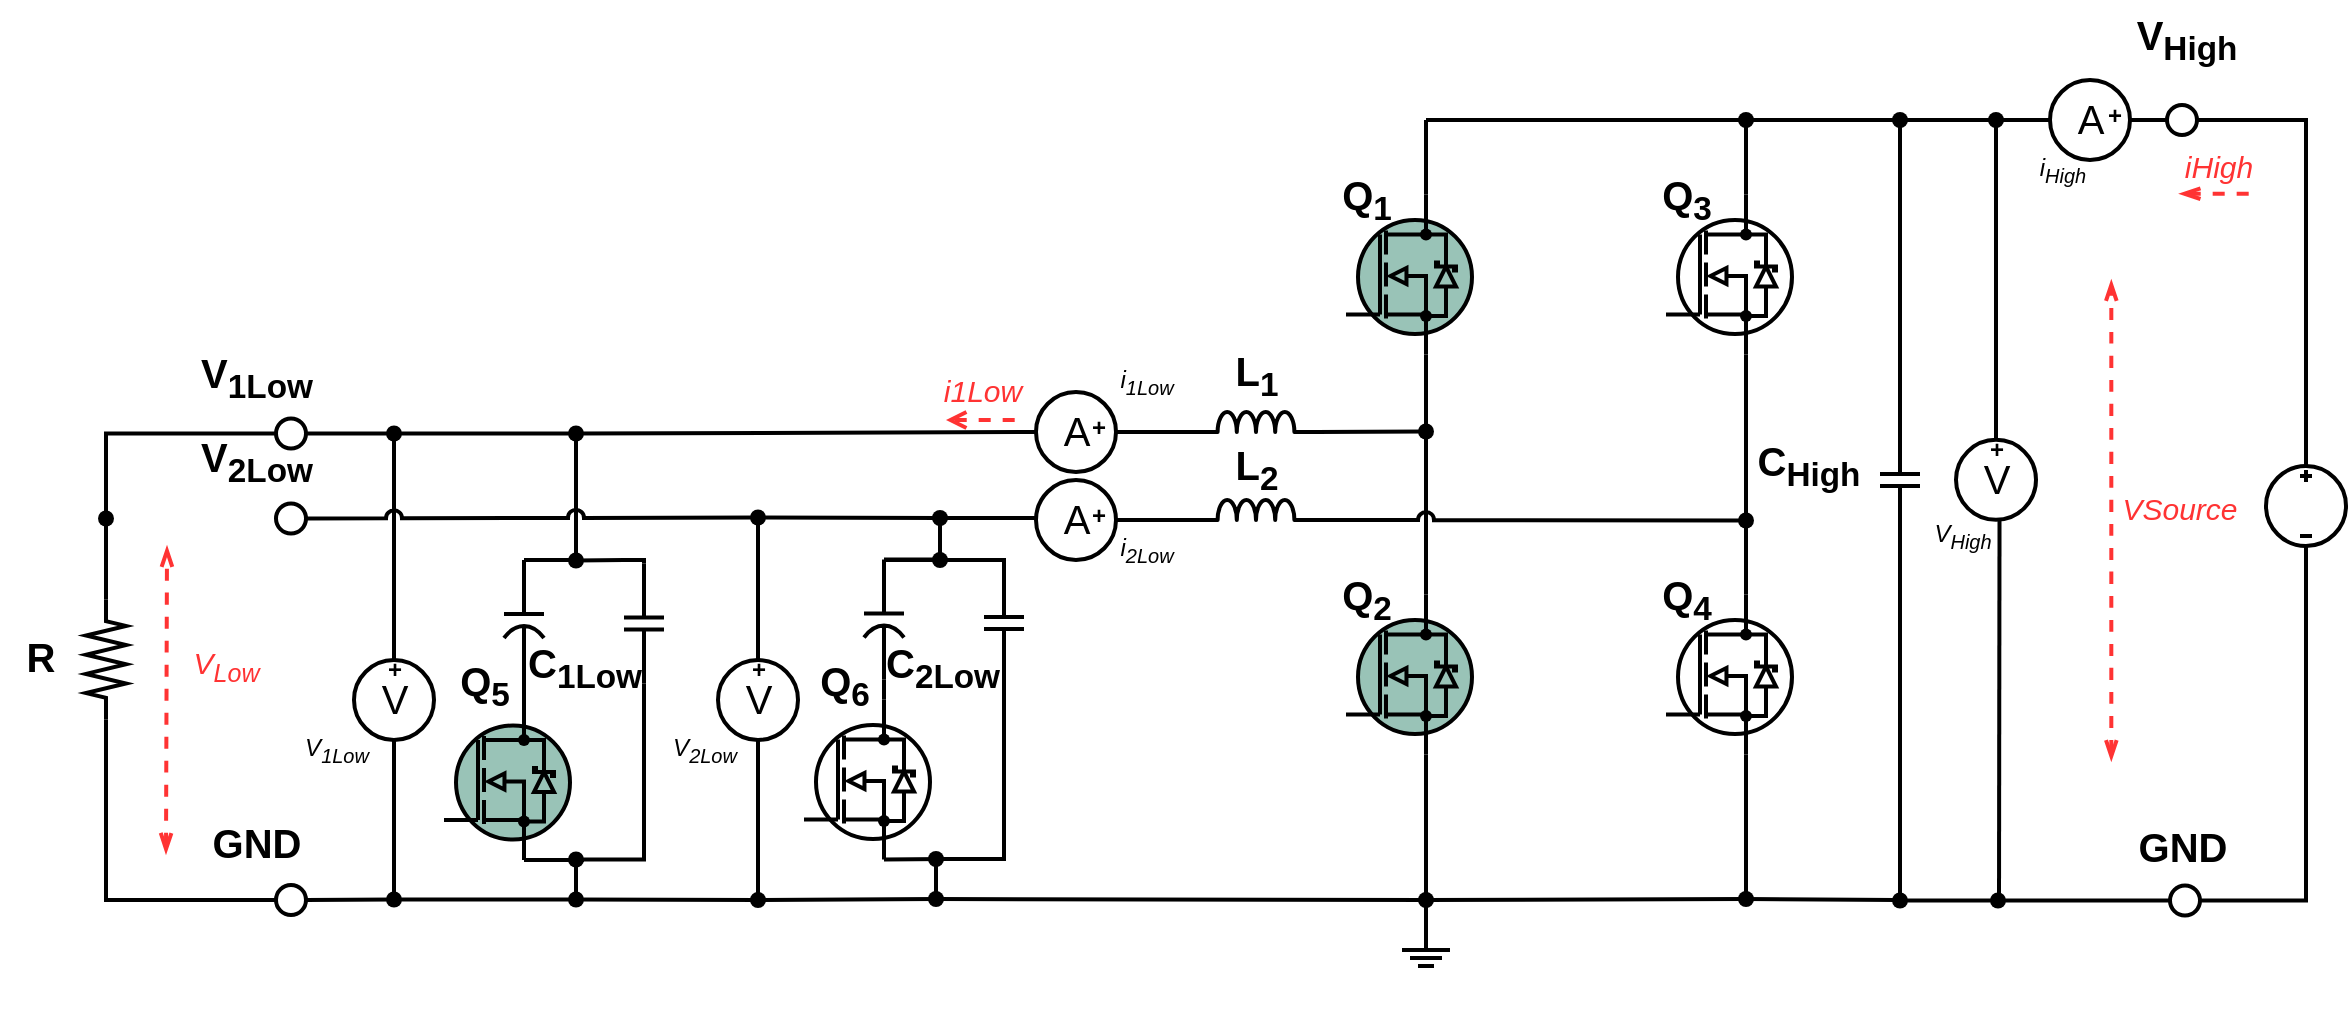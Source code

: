 <?xml version="1.0" encoding="UTF-8"?>
<mxfile version="26.0.9">
  <diagram name="Page-1" id="9UjGqCgcQ1IoTrfzo0n8">
    <mxGraphModel dx="6660" dy="6824" grid="1" gridSize="10" guides="1" tooltips="1" connect="1" arrows="1" fold="1" page="1" pageScale="1" pageWidth="1169" pageHeight="827" background="none" math="1" shadow="0">
      <root>
        <mxCell id="0" />
        <mxCell id="1" parent="0" />
        <mxCell id="2" value="" style="group" vertex="1" connectable="0" parent="1">
          <mxGeometry x="7517" y="-820" width="1173" height="505" as="geometry" />
        </mxCell>
        <mxCell id="3" value="i&lt;sub&gt;2Low&lt;/sub&gt;" style="text;html=1;align=center;verticalAlign=middle;resizable=0;points=[];autosize=1;strokeColor=none;fillColor=none;fontStyle=2;rounded=0;strokeWidth=2;" vertex="1" parent="2">
          <mxGeometry x="548" y="259.93" width="50" height="30" as="geometry" />
        </mxCell>
        <mxCell id="4" value="V&lt;sub&gt;1Low&lt;/sub&gt;" style="text;html=1;align=center;verticalAlign=middle;resizable=0;points=[];autosize=1;strokeColor=none;fillColor=none;fontStyle=2;rounded=0;strokeWidth=2;" vertex="1" parent="2">
          <mxGeometry x="138" y="360" width="60" height="30" as="geometry" />
        </mxCell>
        <mxCell id="5" value="C&lt;sub&gt;High&lt;/sub&gt;" style="text;html=1;align=center;verticalAlign=middle;resizable=0;points=[];autosize=1;strokeColor=none;fillColor=none;fontSize=20;fontStyle=1;rounded=0;strokeWidth=2;" vertex="1" parent="2">
          <mxGeometry x="869" y="213.25" width="70" height="40" as="geometry" />
        </mxCell>
        <mxCell id="6" value="C&lt;sub&gt;1Low&lt;/sub&gt;" style="text;html=1;align=center;verticalAlign=middle;resizable=0;points=[];autosize=1;strokeColor=none;fillColor=none;fontSize=20;fontStyle=1;rounded=0;strokeWidth=2;" vertex="1" parent="2">
          <mxGeometry x="252" y="314.0" width="80" height="40" as="geometry" />
        </mxCell>
        <mxCell id="7" value="L&lt;sub&gt;1&lt;/sub&gt;" style="text;html=1;align=center;verticalAlign=middle;resizable=0;points=[];autosize=1;strokeColor=none;fillColor=none;fontSize=20;fontStyle=1;rounded=0;strokeWidth=2;" vertex="1" parent="2">
          <mxGeometry x="608" y="168.25" width="40" height="40" as="geometry" />
        </mxCell>
        <mxCell id="8" value="L&lt;sub&gt;2&lt;/sub&gt;" style="text;html=1;align=center;verticalAlign=middle;resizable=0;points=[];autosize=1;strokeColor=none;fillColor=none;fontSize=20;fontStyle=1;rounded=0;strokeWidth=2;" vertex="1" parent="2">
          <mxGeometry x="608" y="215.25" width="40" height="40" as="geometry" />
        </mxCell>
        <mxCell id="9" value="V&lt;sub&gt;1Low&lt;/sub&gt;" style="text;html=1;align=center;verticalAlign=middle;resizable=0;points=[];autosize=1;strokeColor=none;fillColor=none;fontSize=20;fontStyle=1;rounded=0;strokeWidth=2;" vertex="1" parent="2">
          <mxGeometry x="88" y="169.25" width="80" height="40" as="geometry" />
        </mxCell>
        <mxCell id="10" value="V&lt;sub&gt;2Low&lt;/sub&gt;" style="text;html=1;align=center;verticalAlign=middle;resizable=0;points=[];autosize=1;strokeColor=none;fillColor=none;fontSize=20;fontStyle=1;rounded=0;strokeWidth=2;" vertex="1" parent="2">
          <mxGeometry x="88" y="211.25" width="80" height="40" as="geometry" />
        </mxCell>
        <mxCell id="11" value="GND" style="text;html=1;align=center;verticalAlign=middle;resizable=0;points=[];autosize=1;strokeColor=none;fillColor=none;fontSize=20;fontStyle=1;rounded=0;strokeWidth=2;" vertex="1" parent="2">
          <mxGeometry x="93" y="401.25" width="70" height="40" as="geometry" />
        </mxCell>
        <mxCell id="12" value="GND" style="text;html=1;align=center;verticalAlign=middle;resizable=0;points=[];autosize=1;strokeColor=none;fillColor=none;fontSize=20;fontStyle=1;rounded=0;strokeWidth=2;" vertex="1" parent="2">
          <mxGeometry x="1056" y="402.5" width="70" height="40" as="geometry" />
        </mxCell>
        <mxCell id="13" value="V&lt;sub&gt;High&lt;/sub&gt;" style="text;html=1;align=center;verticalAlign=middle;resizable=0;points=[];autosize=1;strokeColor=none;fillColor=none;fontStyle=2;rounded=0;strokeWidth=2;" vertex="1" parent="2">
          <mxGeometry x="956" y="253.25" width="50" height="30" as="geometry" />
        </mxCell>
        <mxCell id="14" value="i&lt;sub&gt;High&lt;/sub&gt;" style="text;html=1;align=center;verticalAlign=middle;resizable=0;points=[];autosize=1;strokeColor=none;fillColor=none;fontStyle=2;rounded=0;strokeWidth=2;" vertex="1" parent="2">
          <mxGeometry x="1006" y="70" width="50" height="30" as="geometry" />
        </mxCell>
        <mxCell id="15" value="Q&lt;sub&gt;5&lt;/sub&gt;" style="text;html=1;align=center;verticalAlign=middle;resizable=0;points=[];autosize=1;strokeColor=none;fillColor=none;fontSize=20;fontStyle=1;rounded=0;strokeWidth=2;" vertex="1" parent="2">
          <mxGeometry x="217" y="322.75" width="50" height="40" as="geometry" />
        </mxCell>
        <mxCell id="16" value="" style="shape=waypoint;fillStyle=solid;size=6;pointerEvents=1;points=[];fillColor=none;resizable=0;rotatable=0;perimeter=centerPerimeter;snapToPoint=1;strokeColor=none;rounded=0;strokeWidth=2;" vertex="1" parent="2">
          <mxGeometry x="165" y="237.25" width="20" height="20" as="geometry" />
        </mxCell>
        <mxCell id="17" value="" style="verticalLabelPosition=bottom;shadow=0;dashed=0;align=center;html=1;verticalAlign=top;strokeWidth=2;shape=ellipse;perimeter=ellipsePerimeter;rounded=0;fillColor=none;" vertex="1" parent="2">
          <mxGeometry x="138" y="209.25" width="15" height="15" as="geometry" />
        </mxCell>
        <mxCell id="18" value="" style="verticalLabelPosition=bottom;shadow=0;dashed=0;align=center;html=1;verticalAlign=top;strokeWidth=2;shape=ellipse;perimeter=ellipsePerimeter;rounded=0;fillColor=none;" vertex="1" parent="2">
          <mxGeometry x="138" y="251.75" width="15" height="15" as="geometry" />
        </mxCell>
        <mxCell id="19" value="" style="verticalLabelPosition=bottom;shadow=0;dashed=0;align=center;html=1;verticalAlign=top;strokeWidth=2;shape=ellipse;perimeter=ellipsePerimeter;rounded=0;fillColor=none;" vertex="1" parent="2">
          <mxGeometry x="138" y="442.5" width="15" height="15" as="geometry" />
        </mxCell>
        <mxCell id="20" value="" style="verticalLabelPosition=bottom;shadow=0;dashed=0;align=center;html=1;verticalAlign=top;strokeWidth=2;shape=ellipse;perimeter=ellipsePerimeter;rounded=0;fillColor=none;" vertex="1" parent="2">
          <mxGeometry x="1083.5" y="52.5" width="15" height="15" as="geometry" />
        </mxCell>
        <mxCell id="21" value="" style="verticalLabelPosition=bottom;shadow=0;dashed=0;align=center;html=1;verticalAlign=top;strokeWidth=2;shape=ellipse;perimeter=ellipsePerimeter;rounded=0;fillColor=none;" vertex="1" parent="2">
          <mxGeometry x="1085" y="442.75" width="15" height="15" as="geometry" />
        </mxCell>
        <mxCell id="22" value="i&lt;sub&gt;1Low&lt;/sub&gt;" style="text;html=1;align=center;verticalAlign=middle;resizable=0;points=[];autosize=1;strokeColor=none;fillColor=none;fontStyle=2;rounded=0;strokeWidth=2;" vertex="1" parent="2">
          <mxGeometry x="548" y="175.75" width="50" height="30" as="geometry" />
        </mxCell>
        <mxCell id="23" value="+" style="text;html=1;align=center;verticalAlign=middle;resizable=0;points=[];autosize=1;strokeColor=none;fillColor=none;strokeWidth=2;fontStyle=1;rounded=0;" vertex="1" parent="2">
          <mxGeometry x="534" y="243" width="30" height="30" as="geometry" />
        </mxCell>
        <mxCell id="24" value="V&lt;sub&gt;2Low&lt;/sub&gt;" style="text;html=1;align=center;verticalAlign=middle;resizable=0;points=[];autosize=1;strokeColor=none;fillColor=none;fontStyle=2;rounded=0;strokeWidth=2;" vertex="1" parent="2">
          <mxGeometry x="322" y="360" width="60" height="30" as="geometry" />
        </mxCell>
        <mxCell id="25" value="" style="shape=waypoint;fillStyle=solid;size=6;pointerEvents=1;points=[];fillColor=none;resizable=0;rotatable=0;perimeter=centerPerimeter;snapToPoint=1;strokeColor=none;rounded=0;strokeWidth=2;" vertex="1" parent="2">
          <mxGeometry x="166" y="256.25" width="20" height="20" as="geometry" />
        </mxCell>
        <mxCell id="26" value="" style="pointerEvents=1;verticalLabelPosition=middle;shadow=0;dashed=0;align=left;html=1;verticalAlign=top;shape=mxgraph.electrical.capacitors.capacitor_2;spacing=0;labelPosition=center;spacingTop=10;spacingLeft=25;fillColor=none;rotation=90;strokeWidth=2;" vertex="1" parent="2">
          <mxGeometry x="232" y="300" width="60" height="20" as="geometry" />
        </mxCell>
        <mxCell id="27" value="" style="pointerEvents=1;verticalLabelPosition=middle;shadow=0;dashed=0;align=left;html=1;verticalAlign=top;shape=mxgraph.electrical.capacitors.capacitor_1;labelPosition=center;spacingBottom=0;spacingLeft=25;direction=east;spacing=0;spacingTop=10;points=[[0,0.5,0,0,0],[0.5,0,0,0,-3],[0.5,1,0,0,2],[1,0.5,0,0,0]];fillColor=none;rotation=90;strokeWidth=2;" vertex="1" parent="2">
          <mxGeometry x="292" y="301.75" width="60" height="20" as="geometry" />
        </mxCell>
        <mxCell id="28" value="" style="shape=waypoint;sketch=0;fillStyle=solid;size=6;pointerEvents=1;points=[];fillColor=none;resizable=0;rotatable=0;perimeter=centerPerimeter;snapToPoint=1;strokeWidth=2;" vertex="1" parent="2">
          <mxGeometry x="278" y="419.75" width="20" height="20" as="geometry" />
        </mxCell>
        <mxCell id="29" value="" style="edgeStyle=orthogonalEdgeStyle;orthogonalLoop=1;jettySize=auto;html=1;rounded=0;exitX=1;exitY=0.5;exitDx=0;exitDy=0;exitPerimeter=0;endArrow=none;startFill=0;entryX=0.903;entryY=0.529;entryDx=0;entryDy=0;entryPerimeter=0;strokeWidth=2;" edge="1" parent="2" source="27" target="28">
          <mxGeometry width="100" relative="1" as="geometry">
            <mxPoint x="282" y="390" as="sourcePoint" />
            <mxPoint x="298" y="430" as="targetPoint" />
            <Array as="points">
              <mxPoint x="322" y="430" />
            </Array>
          </mxGeometry>
        </mxCell>
        <mxCell id="30" value="" style="edgeStyle=elbowEdgeStyle;orthogonalLoop=1;jettySize=auto;html=1;rounded=0;exitX=1;exitY=1;exitDx=0;exitDy=0;entryX=0.5;entryY=0.512;entryDx=0;entryDy=0;entryPerimeter=0;endArrow=none;startFill=0;elbow=vertical;strokeWidth=2;" edge="1" parent="2" source="68">
          <mxGeometry width="100" relative="1" as="geometry">
            <mxPoint x="256" y="400" as="sourcePoint" />
            <mxPoint x="292" y="429.75" as="targetPoint" />
          </mxGeometry>
        </mxCell>
        <mxCell id="31" value="" style="shape=waypoint;sketch=0;fillStyle=solid;size=6;pointerEvents=1;points=[];fillColor=none;resizable=0;rotatable=0;perimeter=centerPerimeter;snapToPoint=1;strokeWidth=2;" vertex="1" parent="2">
          <mxGeometry x="278" y="270.25" width="20" height="20" as="geometry" />
        </mxCell>
        <mxCell id="32" value="" style="edgeStyle=orthogonalEdgeStyle;orthogonalLoop=1;jettySize=auto;html=1;rounded=0;exitX=0;exitY=0.5;exitDx=0;exitDy=0;exitPerimeter=0;entryX=0.566;entryY=0.596;entryDx=0;entryDy=0;entryPerimeter=0;elbow=vertical;endArrow=none;startFill=0;strokeWidth=2;" edge="1" parent="2" source="26" target="31">
          <mxGeometry width="100" relative="1" as="geometry">
            <mxPoint x="252" y="270" as="sourcePoint" />
            <mxPoint x="352" y="270" as="targetPoint" />
            <Array as="points">
              <mxPoint x="262" y="280" />
              <mxPoint x="288" y="280" />
            </Array>
          </mxGeometry>
        </mxCell>
        <mxCell id="33" value="" style="edgeStyle=orthogonalEdgeStyle;orthogonalLoop=1;jettySize=auto;html=1;rounded=0;exitX=0;exitY=0.5;exitDx=0;exitDy=0;exitPerimeter=0;entryX=0.7;entryY=0.487;entryDx=0;entryDy=0;entryPerimeter=0;elbow=vertical;endArrow=none;startFill=0;strokeWidth=2;" edge="1" parent="2" source="27" target="31">
          <mxGeometry width="100" relative="1" as="geometry">
            <mxPoint x="292" y="273.75" as="sourcePoint" />
            <mxPoint x="318" y="271.75" as="targetPoint" />
            <Array as="points">
              <mxPoint x="312" y="280" />
              <mxPoint x="288" y="280" />
            </Array>
          </mxGeometry>
        </mxCell>
        <mxCell id="34" value="" style="edgeStyle=elbowEdgeStyle;orthogonalLoop=1;jettySize=auto;html=1;rounded=0;entryX=0.614;entryY=0.117;entryDx=0;entryDy=0;entryPerimeter=0;endArrow=none;startFill=0;exitX=0.7;exitY=0.663;exitDx=0;exitDy=0;exitPerimeter=0;jumpStyle=arc;strokeWidth=2;" edge="1" parent="2" source="35" target="31">
          <mxGeometry width="100" relative="1" as="geometry">
            <mxPoint x="258" y="230" as="sourcePoint" />
            <mxPoint x="266" y="270.25" as="targetPoint" />
            <Array as="points">
              <mxPoint x="288" y="250" />
              <mxPoint x="264" y="250" />
            </Array>
          </mxGeometry>
        </mxCell>
        <mxCell id="35" value="" style="shape=waypoint;sketch=0;fillStyle=solid;size=6;pointerEvents=1;points=[];fillColor=none;resizable=0;rotatable=0;perimeter=centerPerimeter;snapToPoint=1;strokeWidth=2;" vertex="1" parent="2">
          <mxGeometry x="278" y="206.75" width="20" height="20" as="geometry" />
        </mxCell>
        <mxCell id="36" value="" style="edgeStyle=elbowEdgeStyle;orthogonalLoop=1;jettySize=auto;html=1;rounded=0;entryX=0.218;entryY=0.086;entryDx=0;entryDy=0;entryPerimeter=0;endArrow=none;startFill=0;exitDx=0;exitDy=0;jumpStyle=arc;strokeWidth=2;" edge="1" parent="2" source="72" target="35">
          <mxGeometry width="100" relative="1" as="geometry">
            <mxPoint x="277.95" y="190" as="sourcePoint" />
            <mxPoint x="277.95" y="253" as="targetPoint" />
          </mxGeometry>
        </mxCell>
        <mxCell id="37" value="" style="shape=waypoint;sketch=0;fillStyle=solid;size=6;pointerEvents=1;points=[];fillColor=none;resizable=0;rotatable=0;perimeter=centerPerimeter;snapToPoint=1;strokeWidth=2;" vertex="1" parent="2">
          <mxGeometry x="369" y="248.75" width="20" height="20" as="geometry" />
        </mxCell>
        <mxCell id="38" value="" style="edgeStyle=elbowEdgeStyle;orthogonalLoop=1;jettySize=auto;html=1;rounded=0;entryX=0.5;entryY=0;entryDx=0;entryDy=0;entryPerimeter=0;endArrow=none;startFill=0;exitX=0.651;exitY=0.911;exitDx=0;exitDy=0;exitPerimeter=0;jumpStyle=arc;strokeWidth=2;" edge="1" parent="2" source="37" target="131">
          <mxGeometry width="100" relative="1" as="geometry">
            <mxPoint x="332" y="237" as="sourcePoint" />
            <mxPoint x="332" y="300" as="targetPoint" />
          </mxGeometry>
        </mxCell>
        <mxCell id="39" value="" style="shape=waypoint;sketch=0;fillStyle=solid;size=6;pointerEvents=1;points=[];fillColor=none;resizable=0;rotatable=0;perimeter=centerPerimeter;snapToPoint=1;strokeWidth=2;" vertex="1" parent="2">
          <mxGeometry x="369" y="440" width="20" height="20" as="geometry" />
        </mxCell>
        <mxCell id="40" value="" style="edgeStyle=elbowEdgeStyle;orthogonalLoop=1;jettySize=auto;html=1;rounded=0;entryX=0.627;entryY=0.002;entryDx=0;entryDy=0;entryPerimeter=0;endArrow=none;startFill=0;exitX=0.5;exitY=1;exitDx=0;exitDy=0;exitPerimeter=0;jumpStyle=arc;strokeWidth=2;" edge="1" parent="2" source="131" target="39">
          <mxGeometry width="100" relative="1" as="geometry">
            <mxPoint x="389" y="269" as="sourcePoint" />
            <mxPoint x="389" y="340" as="targetPoint" />
          </mxGeometry>
        </mxCell>
        <mxCell id="41" value="" style="edgeStyle=elbowEdgeStyle;orthogonalLoop=1;jettySize=auto;html=1;rounded=0;entryX=0.367;entryY=0.484;entryDx=0;entryDy=0;entryPerimeter=0;endArrow=none;startFill=0;exitDx=0;exitDy=0;jumpStyle=arc;strokeWidth=2;" edge="1" parent="2" source="44" target="39">
          <mxGeometry width="100" relative="1" as="geometry">
            <mxPoint x="375" y="279" as="sourcePoint" />
            <mxPoint x="375" y="350" as="targetPoint" />
          </mxGeometry>
        </mxCell>
        <mxCell id="42" value="" style="edgeStyle=elbowEdgeStyle;orthogonalLoop=1;jettySize=auto;html=1;rounded=0;endArrow=none;startFill=0;exitX=0.532;exitY=1.003;exitDx=0;exitDy=0;exitPerimeter=0;jumpStyle=arc;entryX=0.631;entryY=0.447;entryDx=0;entryDy=0;entryPerimeter=0;strokeWidth=2;" edge="1" parent="2" source="28" target="44">
          <mxGeometry width="100" relative="1" as="geometry">
            <mxPoint x="385" y="289" as="sourcePoint" />
            <mxPoint x="312" y="440" as="targetPoint" />
          </mxGeometry>
        </mxCell>
        <mxCell id="43" value="" style="edgeStyle=elbowEdgeStyle;orthogonalLoop=1;jettySize=auto;html=1;rounded=0;entryDx=0;entryDy=0;entryPerimeter=0;endArrow=none;startFill=0;exitDx=0;exitDy=0;jumpStyle=arc;strokeWidth=2;" edge="1" parent="2" source="46" target="44">
          <mxGeometry width="100" relative="1" as="geometry">
            <mxPoint x="153" y="450" as="sourcePoint" />
            <mxPoint x="331" y="450" as="targetPoint" />
          </mxGeometry>
        </mxCell>
        <mxCell id="44" value="" style="shape=waypoint;sketch=0;fillStyle=solid;size=6;pointerEvents=1;points=[];fillColor=none;resizable=0;rotatable=0;perimeter=centerPerimeter;snapToPoint=1;strokeWidth=2;" vertex="1" parent="2">
          <mxGeometry x="278" y="439.75" width="20" height="20" as="geometry" />
        </mxCell>
        <mxCell id="45" value="" style="edgeStyle=elbowEdgeStyle;orthogonalLoop=1;jettySize=auto;html=1;rounded=0;entryDx=0;entryDy=0;entryPerimeter=0;endArrow=none;startFill=0;exitX=1;exitY=0.5;exitDx=0;exitDy=0;jumpStyle=arc;strokeWidth=2;" edge="1" parent="2" source="19" target="46">
          <mxGeometry width="100" relative="1" as="geometry">
            <mxPoint x="153" y="450" as="sourcePoint" />
            <mxPoint x="264" y="450" as="targetPoint" />
          </mxGeometry>
        </mxCell>
        <mxCell id="46" value="" style="shape=waypoint;sketch=0;fillStyle=solid;size=6;pointerEvents=1;points=[];fillColor=none;resizable=0;rotatable=0;perimeter=centerPerimeter;snapToPoint=1;strokeWidth=2;" vertex="1" parent="2">
          <mxGeometry x="187" y="439.75" width="20" height="20" as="geometry" />
        </mxCell>
        <mxCell id="47" value="" style="group;strokeWidth=2;" connectable="0" vertex="1" parent="2">
          <mxGeometry x="177" y="320" width="40" height="50" as="geometry" />
        </mxCell>
        <mxCell id="48" value="+" style="text;html=1;align=center;verticalAlign=middle;resizable=0;points=[];autosize=1;strokeColor=none;fillColor=none;fontStyle=1;rounded=0;" vertex="1" parent="47">
          <mxGeometry x="5" width="30" height="30" as="geometry" />
        </mxCell>
        <mxCell id="49" value="V" style="verticalLabelPosition=middle;shadow=0;dashed=0;align=center;html=1;verticalAlign=middle;strokeWidth=2;shape=ellipse;aspect=fixed;fontSize=20;spacing=0;spacingBottom=2;points=[[0,0.5,0,0,0],[0.5,0,0,0,0],[0.5,1,0,0,0],[1,0.5,0,0,0]];fillColor=none;" vertex="1" parent="47">
          <mxGeometry y="10" width="40" height="40" as="geometry" />
        </mxCell>
        <mxCell id="50" value="" style="edgeStyle=elbowEdgeStyle;orthogonalLoop=1;jettySize=auto;html=1;rounded=0;entryX=0.5;entryY=0;entryDx=0;entryDy=0;entryPerimeter=0;endArrow=none;startFill=0;jumpStyle=arc;exitX=0.509;exitY=0.645;exitDx=0;exitDy=0;exitPerimeter=0;strokeWidth=2;" edge="1" parent="2" source="72" target="49">
          <mxGeometry width="100" relative="1" as="geometry">
            <mxPoint x="198" y="280" as="sourcePoint" />
            <mxPoint x="162.64" y="373.5" as="targetPoint" />
          </mxGeometry>
        </mxCell>
        <mxCell id="51" value="" style="edgeStyle=elbowEdgeStyle;orthogonalLoop=1;jettySize=auto;html=1;rounded=0;entryX=0.554;entryY=0.102;entryDx=0;entryDy=0;entryPerimeter=0;endArrow=none;startFill=0;exitX=0.5;exitY=1;exitDx=0;exitDy=0;exitPerimeter=0;jumpStyle=arc;strokeWidth=2;" edge="1" parent="2" source="49" target="46">
          <mxGeometry width="100" relative="1" as="geometry">
            <mxPoint x="207" y="269" as="sourcePoint" />
            <mxPoint x="207" y="340" as="targetPoint" />
          </mxGeometry>
        </mxCell>
        <mxCell id="52" value="A" style="verticalLabelPosition=middle;shadow=0;dashed=0;align=center;html=1;verticalAlign=middle;strokeWidth=2;shape=ellipse;aspect=fixed;fontSize=20;spacing=0;spacingBottom=2;spacingTop=0;points=[[0,0.5,0,0,0],[0.5,0,0,0,0],[0.5,1,0,0,0],[1,0.5,0,0,0]];fillColor=none;" vertex="1" parent="2">
          <mxGeometry x="518" y="240" width="40" height="40" as="geometry" />
        </mxCell>
        <mxCell id="53" value="A" style="verticalLabelPosition=middle;shadow=0;dashed=0;align=center;html=1;verticalAlign=middle;strokeWidth=2;shape=ellipse;aspect=fixed;fontSize=20;spacing=0;spacingBottom=2;spacingTop=0;points=[[0,0.5,0,0,0],[0.5,0,0,0,0],[0.5,1,0,0,0],[1,0.5,0,0,0]];fillColor=none;" vertex="1" parent="2">
          <mxGeometry x="518" y="196" width="40" height="40" as="geometry" />
        </mxCell>
        <mxCell id="54" value="+" style="text;html=1;align=center;verticalAlign=middle;resizable=0;points=[];autosize=1;strokeColor=none;fillColor=none;strokeWidth=2;fontStyle=1;rounded=0;" vertex="1" parent="2">
          <mxGeometry x="534" y="198.75" width="30" height="30" as="geometry" />
        </mxCell>
        <mxCell id="55" value="" style="pointerEvents=1;verticalLabelPosition=middle;shadow=0;dashed=0;align=left;html=1;verticalAlign=top;shape=mxgraph.electrical.inductors.inductor_3;labelPosition=center;spacingBottom=0;spacingLeft=25;direction=east;spacing=0;spacingTop=0;points=[[0,1,0,0,0],[0.5,1,0,0,0],[1,1,0,0,0]];fillColor=none;strokeWidth=2;" vertex="1" parent="2">
          <mxGeometry x="598" y="206" width="60" height="10" as="geometry" />
        </mxCell>
        <mxCell id="56" value="" style="pointerEvents=1;verticalLabelPosition=middle;shadow=0;dashed=0;align=left;html=1;verticalAlign=top;shape=mxgraph.electrical.inductors.inductor_3;labelPosition=center;spacingBottom=0;spacingLeft=25;direction=east;spacing=0;spacingTop=0;points=[[0,1,0,0,0],[0.5,1,0,0,0],[1,1,0,0,0]];fillColor=none;strokeWidth=2;" vertex="1" parent="2">
          <mxGeometry x="598" y="250" width="60" height="10" as="geometry" />
        </mxCell>
        <mxCell id="57" value="" style="edgeStyle=elbowEdgeStyle;orthogonalLoop=1;jettySize=auto;html=1;rounded=0;endArrow=none;startFill=0;jumpStyle=arc;elbow=vertical;entryX=1;entryY=0.5;entryDx=0;entryDy=0;entryPerimeter=0;exitX=0;exitY=1;exitDx=0;exitDy=0;exitPerimeter=0;strokeWidth=2;" edge="1" parent="2" source="55" target="53">
          <mxGeometry width="100" relative="1" as="geometry">
            <mxPoint x="598" y="216" as="sourcePoint" />
            <mxPoint x="558" y="219" as="targetPoint" />
          </mxGeometry>
        </mxCell>
        <mxCell id="58" value="" style="edgeStyle=elbowEdgeStyle;orthogonalLoop=1;jettySize=auto;html=1;rounded=0;entryX=1;entryY=0.5;entryDx=0;entryDy=0;entryPerimeter=0;endArrow=none;startFill=0;exitX=0;exitY=1;exitDx=0;exitDy=0;exitPerimeter=0;jumpStyle=arc;elbow=vertical;strokeWidth=2;" edge="1" parent="2" source="56" target="52">
          <mxGeometry width="100" relative="1" as="geometry">
            <mxPoint x="589.82" y="255.25" as="sourcePoint" />
            <mxPoint x="589.82" y="318.25" as="targetPoint" />
          </mxGeometry>
        </mxCell>
        <mxCell id="59" value="" style="pointerEvents=1;verticalLabelPosition=middle;shadow=0;dashed=0;align=left;html=1;verticalAlign=top;shape=mxgraph.electrical.capacitors.capacitor_1;labelPosition=center;spacingBottom=0;spacingLeft=25;direction=east;spacing=0;spacingTop=10;points=[[0,0.5,0,0,0],[0.5,0,0,0,-3],[0.5,1,0,0,2],[1,0.5,0,0,0]];fillColor=none;rotation=90;strokeWidth=2;" vertex="1" parent="2">
          <mxGeometry x="920" y="230" width="60" height="20" as="geometry" />
        </mxCell>
        <mxCell id="60" value="" style="group;strokeWidth=2;" connectable="0" vertex="1" parent="2">
          <mxGeometry x="222" y="350" width="63" height="80" as="geometry" />
        </mxCell>
        <mxCell id="61" value="" style="ellipse;whiteSpace=wrap;html=1;fillColor=light-dark(#99C3B7,#99C3B7);strokeWidth=2;strokeColor=default;container=0;" vertex="1" parent="60">
          <mxGeometry x="6" y="12.75" width="57" height="57" as="geometry" />
        </mxCell>
        <mxCell id="62" value="" style="shape=stencil(rZRNbsMgEIVPw7bC4GZf0fYexJnEKAQsoEl7+2CPLYU4Rv7pxtK8Jz5mHmDCha9lA4TRmvBPwhij8RPLG5ZlX0rfQBVQu0qn5F4DOj44e4abOoSeoEwNToXW5V+EfpAWSQkXlTUmQpQ1PnEe/AiTysS19Bdh/fZ/ffX2jnUTd7hAAId6gSph37PBxRYwF1GZGoeLvazOJ2d/zOFlO41soxoZg32xV3jo8ykBmht1QGhlphFsBYKniGIWotLWQ+ZYoj6KolMn8uPiaB1kgj0qrfE6ZnZdlP6asbPhz0OkTbBdgiiXN/FE2H4BthNWIcr/RhS75cex6i2kXZRLEK8fyuBN3vdu2ejBdCr+8jvhDg==);html=1;verticalAlign=top;align=left;spacingTop=10;spacing=0;spacingLeft=25;fillColor=none;flipV=1;rotation=-90;aspect=fixed;strokeWidth=2;container=0;" vertex="1" parent="60">
          <mxGeometry x="40" y="36" width="20" height="10" as="geometry" />
        </mxCell>
        <mxCell id="63" value="" style="edgeStyle=orthogonalEdgeStyle;orthogonalLoop=1;jettySize=auto;html=1;rounded=0;endArrow=none;startFill=0;entryX=1;entryY=0.5;entryDx=0;entryDy=0;strokeWidth=2;" edge="1" parent="60" source="64">
          <mxGeometry width="100" relative="1" as="geometry">
            <mxPoint x="40" y="26.75" as="sourcePoint" />
            <mxPoint x="50" y="35.75" as="targetPoint" />
          </mxGeometry>
        </mxCell>
        <mxCell id="64" value="" style="shape=waypoint;sketch=0;fillStyle=solid;size=6;pointerEvents=1;points=[];fillColor=none;resizable=0;rotatable=0;perimeter=centerPerimeter;snapToPoint=1;strokeColor=default;strokeWidth=1;container=0;" vertex="1" parent="60">
          <mxGeometry x="30" y="10" width="20" height="20" as="geometry" />
        </mxCell>
        <mxCell id="65" value="" style="edgeStyle=orthogonalEdgeStyle;orthogonalLoop=1;jettySize=auto;html=1;rounded=0;exitX=0;exitY=0.5;exitDx=0;exitDy=0;endArrow=none;startFill=0;strokeWidth=2;" edge="1" parent="60" target="66">
          <mxGeometry width="100" relative="1" as="geometry">
            <mxPoint x="50" y="50.75" as="sourcePoint" />
            <mxPoint x="50" y="71.75" as="targetPoint" />
            <Array as="points">
              <mxPoint x="50" y="60.75" />
            </Array>
          </mxGeometry>
        </mxCell>
        <mxCell id="66" value="" style="shape=waypoint;sketch=0;fillStyle=solid;size=6;pointerEvents=1;points=[];fillColor=none;resizable=0;rotatable=0;perimeter=centerPerimeter;snapToPoint=1;strokeColor=default;strokeWidth=1;container=0;" vertex="1" parent="60">
          <mxGeometry x="30" y="50.75" width="20" height="20" as="geometry" />
        </mxCell>
        <mxCell id="67" value="" style="edgeStyle=orthogonalEdgeStyle;orthogonalLoop=1;jettySize=auto;html=1;rounded=0;entryX=0.5;entryY=0.5;entryDx=0;entryDy=0;entryPerimeter=0;endArrow=block;endFill=0;strokeWidth=2;" edge="1" parent="60" source="66">
          <mxGeometry width="100" relative="1" as="geometry">
            <mxPoint x="-50" y="71.75" as="sourcePoint" />
            <mxPoint x="20" y="40.75" as="targetPoint" />
            <Array as="points">
              <mxPoint x="40" y="40.75" />
            </Array>
          </mxGeometry>
        </mxCell>
        <mxCell id="68" value="" style="shape=stencil(xZXbboMwDIafJrdTTu24nej6Hin1RlSaoJAe9vYLhFYlLGgjVJMQkv3jL45jHMTyphQ1IIoviG0QpRy7lzNLb2a9KZoaCut9Z2Gk2FXglcYafYCL3Ns+RKoSjLStyt4RfnPftA/LC62Ug0itmoHyoDuYkMrF4quH9ct/9dbLytu1W+EIFoz3E+9FdPtrMBmCn4MlS2HvGw8LEUJY7jyxQrN8J4rDp9EntR9HRbUPbeAH4S7LqvJNMLGpWrTtMRJu8lGfIXboazxVrxuhkuqBQF5nIIZJBAj6P1kEtSDZ37MIECw9C8aTs+Dr5CxWM04kbC2anMWcvuCLI9LPdM5fxhdHZJOIbkxFJom7yGIzqAsbDbHO6y+/zvEN);whiteSpace=wrap;html=1;strokeWidth=2;movable=1;resizable=1;rotatable=1;deletable=1;editable=1;locked=0;connectable=1;fillColor=none;" vertex="1" parent="60">
          <mxGeometry width="40" height="80" as="geometry" />
        </mxCell>
        <mxCell id="69" value="" style="edgeStyle=elbowEdgeStyle;orthogonalLoop=1;jettySize=auto;html=1;rounded=0;exitX=1;exitY=0.5;exitDx=0;exitDy=0;entryX=1;entryY=0;entryDx=0;entryDy=0;endArrow=none;startFill=0;elbow=vertical;exitPerimeter=0;strokeWidth=2;" edge="1" parent="2" source="26" target="68">
          <mxGeometry width="100" relative="1" as="geometry">
            <mxPoint x="272" y="440" as="sourcePoint" />
            <mxPoint x="302" y="439.75" as="targetPoint" />
          </mxGeometry>
        </mxCell>
        <mxCell id="70" value="" style="edgeStyle=elbowEdgeStyle;orthogonalLoop=1;jettySize=auto;html=1;rounded=0;entryX=0.091;entryY=0.615;entryDx=0;entryDy=0;entryPerimeter=0;endArrow=none;startFill=0;jumpStyle=arc;exitX=1;exitY=0.5;exitDx=0;exitDy=0;strokeWidth=2;" edge="1" parent="2" source="18" target="37">
          <mxGeometry width="100" relative="1" as="geometry">
            <mxPoint x="197" y="259" as="sourcePoint" />
            <mxPoint x="261" y="257.88" as="targetPoint" />
          </mxGeometry>
        </mxCell>
        <mxCell id="71" value="" style="edgeStyle=elbowEdgeStyle;orthogonalLoop=1;jettySize=auto;html=1;rounded=0;entryDx=0;entryDy=0;entryPerimeter=0;endArrow=none;startFill=0;exitX=1;exitY=0.5;exitDx=0;exitDy=0;jumpStyle=arc;strokeWidth=2;" edge="1" parent="2" source="17" target="72">
          <mxGeometry width="100" relative="1" as="geometry">
            <mxPoint x="153" y="217" as="sourcePoint" />
            <mxPoint x="288" y="217" as="targetPoint" />
          </mxGeometry>
        </mxCell>
        <mxCell id="72" value="" style="shape=waypoint;sketch=0;fillStyle=solid;size=6;pointerEvents=1;points=[];fillColor=none;resizable=0;rotatable=0;perimeter=centerPerimeter;snapToPoint=1;strokeWidth=2;" vertex="1" parent="2">
          <mxGeometry x="187" y="206.75" width="20" height="20" as="geometry" />
        </mxCell>
        <mxCell id="73" value="Q&lt;sub&gt;6&lt;/sub&gt;" style="text;html=1;align=center;verticalAlign=middle;resizable=0;points=[];autosize=1;strokeColor=none;fillColor=none;fontSize=20;fontStyle=1;rounded=0;strokeWidth=2;" vertex="1" parent="2">
          <mxGeometry x="397" y="322.5" width="50" height="40" as="geometry" />
        </mxCell>
        <mxCell id="74" value="" style="pointerEvents=1;verticalLabelPosition=middle;shadow=0;dashed=0;align=left;html=1;verticalAlign=top;shape=mxgraph.electrical.capacitors.capacitor_2;spacing=0;labelPosition=center;spacingTop=10;spacingLeft=25;fillColor=none;rotation=90;strokeWidth=2;" vertex="1" parent="2">
          <mxGeometry x="412" y="299.75" width="60" height="20" as="geometry" />
        </mxCell>
        <mxCell id="75" value="" style="pointerEvents=1;verticalLabelPosition=middle;shadow=0;dashed=0;align=left;html=1;verticalAlign=top;shape=mxgraph.electrical.capacitors.capacitor_1;labelPosition=center;spacingBottom=0;spacingLeft=25;direction=east;spacing=0;spacingTop=10;points=[[0,0.5,0,0,0],[0.5,0,0,0,-3],[0.5,1,0,0,2],[1,0.5,0,0,0]];fillColor=none;rotation=90;strokeWidth=2;" vertex="1" parent="2">
          <mxGeometry x="472" y="301.5" width="60" height="20" as="geometry" />
        </mxCell>
        <mxCell id="76" value="" style="shape=waypoint;sketch=0;fillStyle=solid;size=6;pointerEvents=1;points=[];fillColor=none;resizable=0;rotatable=0;perimeter=centerPerimeter;snapToPoint=1;strokeWidth=2;" vertex="1" parent="2">
          <mxGeometry x="458" y="419.5" width="20" height="20" as="geometry" />
        </mxCell>
        <mxCell id="77" value="" style="edgeStyle=orthogonalEdgeStyle;orthogonalLoop=1;jettySize=auto;html=1;rounded=0;exitX=1;exitY=0.5;exitDx=0;exitDy=0;exitPerimeter=0;entryX=0.667;entryY=0.587;entryDx=0;entryDy=0;entryPerimeter=0;endArrow=none;startFill=0;strokeWidth=2;" edge="1" parent="2" source="75" target="76">
          <mxGeometry width="100" relative="1" as="geometry">
            <mxPoint x="462" y="389.75" as="sourcePoint" />
            <mxPoint x="478" y="429.5" as="targetPoint" />
            <Array as="points">
              <mxPoint x="502" y="430" />
            </Array>
          </mxGeometry>
        </mxCell>
        <mxCell id="78" value="" style="edgeStyle=elbowEdgeStyle;orthogonalLoop=1;jettySize=auto;html=1;rounded=0;exitX=1;exitY=1;exitDx=0;exitDy=0;entryX=0.5;entryY=0.512;entryDx=0;entryDy=0;entryPerimeter=0;endArrow=none;startFill=0;elbow=vertical;strokeWidth=2;" edge="1" parent="2" source="178">
          <mxGeometry width="100" relative="1" as="geometry">
            <mxPoint x="436" y="399.75" as="sourcePoint" />
            <mxPoint x="472" y="429.5" as="targetPoint" />
          </mxGeometry>
        </mxCell>
        <mxCell id="79" value="" style="edgeStyle=orthogonalEdgeStyle;orthogonalLoop=1;jettySize=auto;html=1;rounded=0;exitDx=0;exitDy=0;exitPerimeter=0;entryX=0.566;entryY=0.596;entryDx=0;entryDy=0;entryPerimeter=0;elbow=vertical;endArrow=none;startFill=0;strokeWidth=2;" edge="1" parent="2" source="86">
          <mxGeometry width="100" relative="1" as="geometry">
            <mxPoint x="432" y="269.75" as="sourcePoint" />
            <mxPoint x="468" y="280" as="targetPoint" />
            <Array as="points">
              <mxPoint x="442" y="279.75" />
              <mxPoint x="468" y="279.75" />
            </Array>
          </mxGeometry>
        </mxCell>
        <mxCell id="80" value="" style="edgeStyle=orthogonalEdgeStyle;orthogonalLoop=1;jettySize=auto;html=1;rounded=0;exitX=0;exitY=0.5;exitDx=0;exitDy=0;exitPerimeter=0;entryX=0.606;entryY=0.408;entryDx=0;entryDy=0;entryPerimeter=0;elbow=vertical;endArrow=none;startFill=0;strokeWidth=2;" edge="1" parent="2" source="75" target="86">
          <mxGeometry width="100" relative="1" as="geometry">
            <mxPoint x="482" y="273.5" as="sourcePoint" />
            <mxPoint x="478" y="280.25" as="targetPoint" />
            <Array as="points">
              <mxPoint x="502" y="280" />
            </Array>
          </mxGeometry>
        </mxCell>
        <mxCell id="81" value="" style="edgeStyle=elbowEdgeStyle;orthogonalLoop=1;jettySize=auto;html=1;rounded=0;endArrow=none;startFill=0;exitX=0.532;exitY=1.003;exitDx=0;exitDy=0;exitPerimeter=0;jumpStyle=arc;entryX=0.631;entryY=0.447;entryDx=0;entryDy=0;entryPerimeter=0;strokeWidth=2;" edge="1" parent="2" source="76" target="82">
          <mxGeometry width="100" relative="1" as="geometry">
            <mxPoint x="565" y="288.75" as="sourcePoint" />
            <mxPoint x="492" y="439.75" as="targetPoint" />
          </mxGeometry>
        </mxCell>
        <mxCell id="82" value="" style="shape=waypoint;sketch=0;fillStyle=solid;size=6;pointerEvents=1;points=[];fillColor=none;resizable=0;rotatable=0;perimeter=centerPerimeter;snapToPoint=1;strokeWidth=2;" vertex="1" parent="2">
          <mxGeometry x="458" y="439.5" width="20" height="20" as="geometry" />
        </mxCell>
        <mxCell id="83" value="" style="edgeStyle=elbowEdgeStyle;orthogonalLoop=1;jettySize=auto;html=1;rounded=0;exitX=1;exitY=0.5;exitDx=0;exitDy=0;entryX=1;entryY=0;entryDx=0;entryDy=0;endArrow=none;startFill=0;elbow=vertical;exitPerimeter=0;strokeWidth=2;" edge="1" parent="2" source="74" target="178">
          <mxGeometry width="100" relative="1" as="geometry">
            <mxPoint x="452" y="439.75" as="sourcePoint" />
            <mxPoint x="482" y="439.5" as="targetPoint" />
          </mxGeometry>
        </mxCell>
        <mxCell id="84" value="" style="edgeStyle=elbowEdgeStyle;orthogonalLoop=1;jettySize=auto;html=1;rounded=0;entryX=0.512;entryY=0.69;entryDx=0;entryDy=0;entryPerimeter=0;endArrow=none;startFill=0;exitDx=0;exitDy=0;jumpStyle=arc;exitX=0.515;exitY=0.641;exitPerimeter=0;strokeWidth=2;" edge="1" parent="2" source="39" target="82">
          <mxGeometry width="100" relative="1" as="geometry">
            <mxPoint x="427.5" y="490" as="sourcePoint" />
            <mxPoint x="518.5" y="490" as="targetPoint" />
          </mxGeometry>
        </mxCell>
        <mxCell id="85" value="" style="edgeStyle=orthogonalEdgeStyle;orthogonalLoop=1;jettySize=auto;html=1;rounded=0;exitX=0;exitY=0.5;exitDx=0;exitDy=0;exitPerimeter=0;entryDx=0;entryDy=0;entryPerimeter=0;elbow=vertical;endArrow=none;startFill=0;strokeWidth=2;" edge="1" parent="2" source="74" target="86">
          <mxGeometry width="100" relative="1" as="geometry">
            <mxPoint x="442" y="280" as="sourcePoint" />
            <mxPoint x="468" y="280" as="targetPoint" />
            <Array as="points" />
          </mxGeometry>
        </mxCell>
        <mxCell id="86" value="" style="shape=waypoint;sketch=0;fillStyle=solid;size=6;pointerEvents=1;points=[];fillColor=none;resizable=0;rotatable=0;perimeter=centerPerimeter;snapToPoint=1;strokeWidth=2;" vertex="1" parent="2">
          <mxGeometry x="460" y="270" width="20" height="20" as="geometry" />
        </mxCell>
        <mxCell id="87" value="" style="edgeStyle=elbowEdgeStyle;orthogonalLoop=1;jettySize=auto;html=1;rounded=0;endArrow=none;startFill=0;exitDx=0;exitDy=0;jumpStyle=arc;exitX=0.412;exitY=0.138;exitPerimeter=0;strokeWidth=2;" edge="1" parent="2" source="86" target="88">
          <mxGeometry width="100" relative="1" as="geometry">
            <mxPoint x="389" y="460" as="sourcePoint" />
            <mxPoint x="478" y="459" as="targetPoint" />
          </mxGeometry>
        </mxCell>
        <mxCell id="88" value="" style="shape=waypoint;sketch=0;fillStyle=solid;size=6;pointerEvents=1;points=[];fillColor=none;resizable=0;rotatable=0;perimeter=centerPerimeter;snapToPoint=1;strokeWidth=2;" vertex="1" parent="2">
          <mxGeometry x="460" y="249" width="20" height="20" as="geometry" />
        </mxCell>
        <mxCell id="89" value="" style="edgeStyle=elbowEdgeStyle;orthogonalLoop=1;jettySize=auto;html=1;rounded=0;endArrow=none;startFill=0;exitDx=0;exitDy=0;jumpStyle=arc;exitX=0.103;exitY=0.801;exitPerimeter=0;entryX=0.656;entryY=0.624;entryDx=0;entryDy=0;entryPerimeter=0;strokeWidth=2;" edge="1" parent="2" source="88" target="37">
          <mxGeometry width="100" relative="1" as="geometry">
            <mxPoint x="478" y="290" as="sourcePoint" />
            <mxPoint x="478" y="269" as="targetPoint" />
          </mxGeometry>
        </mxCell>
        <mxCell id="90" value="" style="edgeStyle=orthogonalEdgeStyle;orthogonalLoop=1;jettySize=auto;html=1;rounded=0;endArrow=none;startFill=0;jumpStyle=arc;entryX=0.662;entryY=0.548;entryDx=0;entryDy=0;entryPerimeter=0;exitX=0;exitY=0.5;exitDx=0;exitDy=0;exitPerimeter=0;strokeWidth=2;" edge="1" parent="2" source="53" target="35">
          <mxGeometry width="100" relative="1" as="geometry">
            <mxPoint x="508" y="217" as="sourcePoint" />
            <mxPoint x="488" y="279" as="targetPoint" />
          </mxGeometry>
        </mxCell>
        <mxCell id="91" value="" style="edgeStyle=elbowEdgeStyle;orthogonalLoop=1;jettySize=auto;html=1;rounded=0;endArrow=none;startFill=0;jumpStyle=arc;entryX=0.627;entryY=0.544;entryDx=0;entryDy=0;entryPerimeter=0;elbow=vertical;exitX=0;exitY=0.5;exitDx=0;exitDy=0;exitPerimeter=0;strokeWidth=2;" edge="1" parent="2" target="88">
          <mxGeometry width="100" relative="1" as="geometry">
            <mxPoint x="518" y="259" as="sourcePoint" />
            <mxPoint x="468" y="257.75" as="targetPoint" />
          </mxGeometry>
        </mxCell>
        <mxCell id="92" value="" style="shape=waypoint;sketch=0;fillStyle=solid;size=6;pointerEvents=1;points=[];fillColor=none;resizable=0;rotatable=0;perimeter=centerPerimeter;snapToPoint=1;strokeWidth=2;" vertex="1" parent="2">
          <mxGeometry x="703" y="205.75" width="20" height="20" as="geometry" />
        </mxCell>
        <mxCell id="93" value="" style="shape=waypoint;sketch=0;fillStyle=solid;size=6;pointerEvents=1;points=[];fillColor=none;resizable=0;rotatable=0;perimeter=centerPerimeter;snapToPoint=1;strokeWidth=2;" vertex="1" parent="2">
          <mxGeometry x="863" y="250.25" width="20" height="20" as="geometry" />
        </mxCell>
        <mxCell id="94" value="" style="edgeStyle=elbowEdgeStyle;orthogonalLoop=1;jettySize=auto;html=1;rounded=0;endArrow=none;startFill=0;jumpStyle=arc;elbow=vertical;entryX=1;entryY=1;entryDx=0;entryDy=0;entryPerimeter=0;strokeWidth=2;" edge="1" parent="2" source="92" target="55">
          <mxGeometry width="100" relative="1" as="geometry">
            <mxPoint x="703" y="226.75" as="sourcePoint" />
            <mxPoint x="667" y="226.75" as="targetPoint" />
            <Array as="points">
              <mxPoint x="688" y="216" />
            </Array>
          </mxGeometry>
        </mxCell>
        <mxCell id="95" value="" style="edgeStyle=elbowEdgeStyle;orthogonalLoop=1;jettySize=auto;html=1;rounded=0;endArrow=none;startFill=0;jumpStyle=arc;elbow=vertical;entryX=1;entryY=1;entryDx=0;entryDy=0;exitX=0.634;exitY=0.467;exitDx=0;exitDy=0;exitPerimeter=0;strokeWidth=2;" edge="1" parent="2" source="92" target="148">
          <mxGeometry width="100" relative="1" as="geometry">
            <mxPoint x="723" y="226" as="sourcePoint" />
            <mxPoint x="668" y="226" as="targetPoint" />
          </mxGeometry>
        </mxCell>
        <mxCell id="96" value="" style="edgeStyle=elbowEdgeStyle;orthogonalLoop=1;jettySize=auto;html=1;rounded=0;endArrow=none;startFill=0;jumpStyle=arc;elbow=vertical;entryX=0.607;entryY=0.423;entryDx=0;entryDy=0;exitX=1;exitY=0;exitDx=0;exitDy=0;entryPerimeter=0;strokeWidth=2;" edge="1" parent="2" source="157" target="92">
          <mxGeometry width="100" relative="1" as="geometry">
            <mxPoint x="738" y="270" as="sourcePoint" />
            <mxPoint x="723" y="194.25" as="targetPoint" />
          </mxGeometry>
        </mxCell>
        <mxCell id="97" value="" style="edgeStyle=elbowEdgeStyle;orthogonalLoop=1;jettySize=auto;html=1;rounded=0;endArrow=none;startFill=0;jumpStyle=arc;elbow=vertical;exitX=0.529;exitY=0.355;exitDx=0;exitDy=0;exitPerimeter=0;entryX=1;entryY=1;entryDx=0;entryDy=0;entryPerimeter=0;strokeWidth=2;" edge="1" parent="2" source="93" target="56">
          <mxGeometry x="0.364" width="100" relative="1" as="geometry">
            <mxPoint x="884" y="253.5" as="sourcePoint" />
            <mxPoint x="668" y="260" as="targetPoint" />
            <Array as="points">
              <mxPoint x="748" y="260" />
            </Array>
            <mxPoint as="offset" />
          </mxGeometry>
        </mxCell>
        <mxCell id="98" value="" style="edgeStyle=elbowEdgeStyle;orthogonalLoop=1;jettySize=auto;html=1;rounded=0;endArrow=none;startFill=0;jumpStyle=arc;elbow=vertical;entryX=1;entryY=1;entryDx=0;entryDy=0;exitX=0.445;exitY=0.389;exitDx=0;exitDy=0;exitPerimeter=0;strokeWidth=2;" edge="1" parent="2" source="93" target="187">
          <mxGeometry width="100" relative="1" as="geometry">
            <mxPoint x="863" y="224.25" as="sourcePoint" />
            <mxPoint x="808" y="224.25" as="targetPoint" />
            <Array as="points">
              <mxPoint x="838" y="224.25" />
            </Array>
          </mxGeometry>
        </mxCell>
        <mxCell id="99" value="" style="edgeStyle=elbowEdgeStyle;orthogonalLoop=1;jettySize=auto;html=1;rounded=0;endArrow=none;startFill=0;jumpStyle=arc;elbow=vertical;entryX=0.91;entryY=0.682;entryDx=0;entryDy=0;exitX=1;exitY=0;exitDx=0;exitDy=0;entryPerimeter=0;strokeWidth=2;" edge="1" parent="2" source="196" target="93">
          <mxGeometry width="100" relative="1" as="geometry">
            <mxPoint x="883" y="270" as="sourcePoint" />
            <mxPoint x="883" y="187" as="targetPoint" />
            <Array as="points">
              <mxPoint x="848" y="234.25" />
            </Array>
          </mxGeometry>
        </mxCell>
        <mxCell id="100" value="" style="shape=waypoint;sketch=0;fillStyle=solid;size=6;pointerEvents=1;points=[];fillColor=none;resizable=0;rotatable=0;perimeter=centerPerimeter;snapToPoint=1;strokeWidth=2;" vertex="1" parent="2">
          <mxGeometry x="703" y="440" width="20" height="20" as="geometry" />
        </mxCell>
        <mxCell id="101" value="" style="shape=waypoint;sketch=0;fillStyle=solid;size=6;pointerEvents=1;points=[];fillColor=none;resizable=0;rotatable=0;perimeter=centerPerimeter;snapToPoint=1;strokeWidth=2;" vertex="1" parent="2">
          <mxGeometry x="863" y="439.5" width="20" height="20" as="geometry" />
        </mxCell>
        <mxCell id="102" value="" style="edgeStyle=elbowEdgeStyle;orthogonalLoop=1;jettySize=auto;html=1;rounded=0;endArrow=none;startFill=0;exitDx=0;exitDy=0;jumpStyle=arc;exitX=0.342;exitY=0.529;exitPerimeter=0;strokeWidth=2;" edge="1" parent="2" source="82" target="100">
          <mxGeometry width="100" relative="1" as="geometry">
            <mxPoint x="548" y="476.75" as="sourcePoint" />
            <mxPoint x="637" y="475.75" as="targetPoint" />
          </mxGeometry>
        </mxCell>
        <mxCell id="103" value="" style="edgeStyle=elbowEdgeStyle;orthogonalLoop=1;jettySize=auto;html=1;rounded=0;endArrow=none;startFill=0;exitDx=0;exitDy=0;jumpStyle=arc;exitX=1;exitY=1;strokeWidth=2;" edge="1" parent="2" source="157">
          <mxGeometry width="100" relative="1" as="geometry">
            <mxPoint x="478" y="459" as="sourcePoint" />
            <mxPoint x="713" y="450" as="targetPoint" />
          </mxGeometry>
        </mxCell>
        <mxCell id="104" value="" style="edgeStyle=elbowEdgeStyle;orthogonalLoop=1;jettySize=auto;html=1;rounded=0;endArrow=none;startFill=0;exitDx=0;exitDy=0;jumpStyle=arc;exitX=0.654;exitY=0.858;exitPerimeter=0;entryX=0.321;entryY=0.15;entryDx=0;entryDy=0;entryPerimeter=0;strokeWidth=2;" edge="1" parent="2" source="100" target="101">
          <mxGeometry width="100" relative="1" as="geometry">
            <mxPoint x="750.5" y="496.25" as="sourcePoint" />
            <mxPoint x="995.5" y="497.25" as="targetPoint" />
          </mxGeometry>
        </mxCell>
        <mxCell id="105" value="" style="edgeStyle=elbowEdgeStyle;orthogonalLoop=1;jettySize=auto;html=1;rounded=0;endArrow=none;startFill=0;exitDx=0;exitDy=0;jumpStyle=arc;exitX=1;exitY=1;entryX=0.404;entryY=0.342;entryDx=0;entryDy=0;entryPerimeter=0;strokeWidth=2;" edge="1" parent="2" source="196" target="101">
          <mxGeometry width="100" relative="1" as="geometry">
            <mxPoint x="723" y="460" as="sourcePoint" />
            <mxPoint x="883" y="459" as="targetPoint" />
          </mxGeometry>
        </mxCell>
        <mxCell id="106" value="" style="shape=waypoint;sketch=0;fillStyle=solid;size=6;pointerEvents=1;points=[];fillColor=none;resizable=0;rotatable=0;perimeter=centerPerimeter;snapToPoint=1;strokeWidth=2;" vertex="1" parent="2">
          <mxGeometry x="940" y="440.25" width="20" height="20" as="geometry" />
        </mxCell>
        <mxCell id="107" value="" style="edgeStyle=elbowEdgeStyle;orthogonalLoop=1;jettySize=auto;html=1;rounded=0;endArrow=none;startFill=0;exitDx=0;exitDy=0;jumpStyle=arc;exitX=0.696;exitY=0.633;exitPerimeter=0;strokeWidth=2;" edge="1" parent="2" source="101">
          <mxGeometry width="100" relative="1" as="geometry">
            <mxPoint x="723" y="460" as="sourcePoint" />
            <mxPoint x="948" y="450" as="targetPoint" />
          </mxGeometry>
        </mxCell>
        <mxCell id="108" value="" style="edgeStyle=elbowEdgeStyle;orthogonalLoop=1;jettySize=auto;html=1;rounded=0;endArrow=none;startFill=0;exitDx=0;exitDy=0;jumpStyle=arc;exitX=1;exitY=0.5;exitPerimeter=0;entryX=0.404;entryY=0.15;entryDx=0;entryDy=0;entryPerimeter=0;strokeWidth=2;" edge="1" parent="2" source="59" target="106">
          <mxGeometry width="100" relative="1" as="geometry">
            <mxPoint x="883" y="459" as="sourcePoint" />
            <mxPoint x="958" y="460" as="targetPoint" />
          </mxGeometry>
        </mxCell>
        <mxCell id="109" value="" style="edgeStyle=elbowEdgeStyle;orthogonalLoop=1;jettySize=auto;html=1;rounded=0;endArrow=none;startFill=0;jumpStyle=arc;exitDx=0;exitDy=0;exitPerimeter=0;entryX=0;entryY=0.5;entryDx=0;entryDy=0;strokeWidth=2;" edge="1" parent="2" source="121" target="21">
          <mxGeometry width="100" relative="1" as="geometry">
            <mxPoint x="883" y="460" as="sourcePoint" />
            <mxPoint x="958" y="460" as="targetPoint" />
          </mxGeometry>
        </mxCell>
        <mxCell id="110" value="" style="shape=waypoint;sketch=0;fillStyle=solid;size=6;pointerEvents=1;points=[];fillColor=none;resizable=0;rotatable=0;perimeter=centerPerimeter;snapToPoint=1;strokeWidth=2;" vertex="1" parent="2">
          <mxGeometry x="863" y="50" width="20" height="20" as="geometry" />
        </mxCell>
        <mxCell id="111" value="" style="edgeStyle=elbowEdgeStyle;orthogonalLoop=1;jettySize=auto;html=1;rounded=0;endArrow=none;startFill=0;jumpStyle=arc;exitX=1;exitY=0;exitDx=0;exitDy=0;entryX=0.3;entryY=0.5;entryDx=0;entryDy=0;entryPerimeter=0;strokeWidth=2;" edge="1" parent="2" source="187" target="110">
          <mxGeometry width="100" relative="1" as="geometry">
            <mxPoint x="848" y="97.25" as="sourcePoint" />
            <mxPoint x="848" y="60.25" as="targetPoint" />
          </mxGeometry>
        </mxCell>
        <mxCell id="112" value="" style="edgeStyle=elbowEdgeStyle;orthogonalLoop=1;jettySize=auto;html=1;rounded=0;endArrow=none;startFill=0;jumpStyle=arc;exitX=0.12;exitY=0.46;exitDx=0;exitDy=0;entryX=0.66;entryY=0.52;entryDx=0;entryDy=0;entryPerimeter=0;exitPerimeter=0;strokeWidth=2;" edge="1" parent="2" source="110" target="146">
          <mxGeometry width="100" relative="1" as="geometry">
            <mxPoint x="733" y="117" as="sourcePoint" />
            <mxPoint x="733" y="80" as="targetPoint" />
          </mxGeometry>
        </mxCell>
        <mxCell id="113" value="" style="shape=waypoint;sketch=0;fillStyle=solid;size=6;pointerEvents=1;points=[];fillColor=none;resizable=0;rotatable=0;perimeter=centerPerimeter;snapToPoint=1;strokeWidth=2;" vertex="1" parent="2">
          <mxGeometry x="940" y="50" width="20" height="20" as="geometry" />
        </mxCell>
        <mxCell id="114" value="" style="edgeStyle=elbowEdgeStyle;orthogonalLoop=1;jettySize=auto;html=1;rounded=0;endArrow=none;startFill=0;jumpStyle=arc;exitX=0.175;exitY=0.15;exitDx=0;exitDy=0;entryX=0.417;entryY=0.338;entryDx=0;entryDy=0;entryPerimeter=0;exitPerimeter=0;strokeWidth=2;" edge="1" parent="2" source="113" target="110">
          <mxGeometry width="100" relative="1" as="geometry">
            <mxPoint x="883" y="70" as="sourcePoint" />
            <mxPoint x="723" y="70" as="targetPoint" />
          </mxGeometry>
        </mxCell>
        <mxCell id="115" value="" style="edgeStyle=elbowEdgeStyle;orthogonalLoop=1;jettySize=auto;html=1;rounded=0;endArrow=none;startFill=0;jumpStyle=arc;exitDx=0;exitDy=0;entryX=0.181;entryY=0.964;entryDx=0;entryDy=0;entryPerimeter=0;exitPerimeter=0;strokeWidth=2;" edge="1" parent="2" source="118" target="113">
          <mxGeometry width="100" relative="1" as="geometry">
            <mxPoint x="1050" y="79.76" as="sourcePoint" />
            <mxPoint x="975" y="79.76" as="targetPoint" />
          </mxGeometry>
        </mxCell>
        <mxCell id="116" value="" style="edgeStyle=elbowEdgeStyle;orthogonalLoop=1;jettySize=auto;html=1;rounded=0;endArrow=none;startFill=0;jumpStyle=arc;exitX=0;exitY=0.5;exitDx=0;exitDy=0;entryX=1;entryY=0.5;entryDx=0;entryDy=0;entryPerimeter=0;strokeWidth=2;" edge="1" parent="2" source="20" target="129">
          <mxGeometry width="100" relative="1" as="geometry">
            <mxPoint x="1125.5" y="79.76" as="sourcePoint" />
            <mxPoint x="1098.5" y="79.76" as="targetPoint" />
          </mxGeometry>
        </mxCell>
        <mxCell id="117" value="" style="edgeStyle=elbowEdgeStyle;orthogonalLoop=1;jettySize=auto;html=1;rounded=0;endArrow=none;startFill=0;jumpStyle=arc;exitX=0;exitY=0.5;exitDx=0;exitDy=0;entryDx=0;entryDy=0;entryPerimeter=0;exitPerimeter=0;strokeWidth=2;" edge="1" parent="2" source="129" target="118">
          <mxGeometry width="100" relative="1" as="geometry">
            <mxPoint x="1025" y="60" as="sourcePoint" />
            <mxPoint x="948" y="60" as="targetPoint" />
          </mxGeometry>
        </mxCell>
        <mxCell id="118" value="" style="shape=waypoint;sketch=0;fillStyle=solid;size=6;pointerEvents=1;points=[];fillColor=none;resizable=0;rotatable=0;perimeter=centerPerimeter;snapToPoint=1;strokeWidth=2;" vertex="1" parent="2">
          <mxGeometry x="988" y="50" width="20" height="20" as="geometry" />
        </mxCell>
        <mxCell id="119" value="" style="edgeStyle=elbowEdgeStyle;orthogonalLoop=1;jettySize=auto;html=1;rounded=0;endArrow=none;startFill=0;jumpStyle=arc;exitDx=0;exitDy=0;entryX=0.5;entryY=0;entryDx=0;entryDy=0;entryPerimeter=0;exitPerimeter=0;exitX=0.435;exitY=0.635;strokeWidth=2;" edge="1" parent="2" source="118" target="127">
          <mxGeometry width="100" relative="1" as="geometry">
            <mxPoint x="1008" y="70" as="sourcePoint" />
            <mxPoint x="958" y="70" as="targetPoint" />
          </mxGeometry>
        </mxCell>
        <mxCell id="120" value="" style="edgeStyle=elbowEdgeStyle;orthogonalLoop=1;jettySize=auto;html=1;rounded=0;endArrow=none;startFill=0;jumpStyle=arc;exitX=0.9;exitY=0.408;exitDx=0;exitDy=0;exitPerimeter=0;entryDx=0;entryDy=0;strokeWidth=2;" edge="1" parent="2" source="106" target="121">
          <mxGeometry width="100" relative="1" as="geometry">
            <mxPoint x="948" y="450" as="sourcePoint" />
            <mxPoint x="1085" y="450" as="targetPoint" />
          </mxGeometry>
        </mxCell>
        <mxCell id="121" value="" style="shape=waypoint;sketch=0;fillStyle=solid;size=6;pointerEvents=1;points=[];fillColor=none;resizable=0;rotatable=0;perimeter=centerPerimeter;snapToPoint=1;strokeWidth=2;" vertex="1" parent="2">
          <mxGeometry x="989" y="440.25" width="20" height="20" as="geometry" />
        </mxCell>
        <mxCell id="122" value="" style="edgeStyle=elbowEdgeStyle;orthogonalLoop=1;jettySize=auto;html=1;rounded=0;endArrow=none;startFill=0;exitDx=0;exitDy=0;jumpStyle=arc;exitX=0.544;exitY=1.005;exitPerimeter=0;entryX=0.471;entryY=0.37;entryDx=0;entryDy=0;entryPerimeter=0;strokeWidth=2;" edge="1" parent="2" source="127" target="121">
          <mxGeometry width="100" relative="1" as="geometry">
            <mxPoint x="958" y="280" as="sourcePoint" />
            <mxPoint x="958" y="460" as="targetPoint" />
          </mxGeometry>
        </mxCell>
        <mxCell id="123" value="V&lt;sub&gt;High&lt;/sub&gt;" style="text;html=1;align=center;verticalAlign=middle;resizable=0;points=[];autosize=1;strokeColor=none;fillColor=none;fontSize=20;fontStyle=1;rounded=0;strokeWidth=2;" vertex="1" parent="2">
          <mxGeometry x="1057.5" width="70" height="40" as="geometry" />
        </mxCell>
        <mxCell id="124" value="C&lt;sub&gt;2Low&lt;/sub&gt;" style="text;html=1;align=center;verticalAlign=middle;resizable=0;points=[];autosize=1;strokeColor=none;fillColor=none;fontSize=20;fontStyle=1;rounded=0;strokeWidth=2;" vertex="1" parent="2">
          <mxGeometry x="431" y="314.0" width="80" height="40" as="geometry" />
        </mxCell>
        <mxCell id="125" value="" style="edgeStyle=elbowEdgeStyle;orthogonalLoop=1;jettySize=auto;html=1;rounded=0;endArrow=none;startFill=0;exitDx=0;exitDy=0;jumpStyle=arc;exitX=0.476;exitY=0.661;exitPerimeter=0;entryX=0.5;entryY=0;entryDx=0;entryDy=0;strokeWidth=2;" edge="1" parent="2" source="100" target="132">
          <mxGeometry width="100" relative="1" as="geometry">
            <mxPoint x="598" y="501.85" as="sourcePoint" />
            <mxPoint x="713" y="463" as="targetPoint" />
          </mxGeometry>
        </mxCell>
        <mxCell id="126" value="+" style="text;html=1;align=center;verticalAlign=middle;resizable=0;points=[];autosize=1;strokeColor=none;fillColor=none;fontStyle=1;rounded=0;" vertex="1" parent="2">
          <mxGeometry x="983" y="209.93" width="30" height="30" as="geometry" />
        </mxCell>
        <mxCell id="127" value="V" style="verticalLabelPosition=middle;shadow=0;dashed=0;align=center;html=1;verticalAlign=middle;strokeWidth=2;shape=ellipse;aspect=fixed;fontSize=20;spacing=0;spacingBottom=2;points=[[0,0.5,0,0,0],[0.5,0,0,0,0],[0.5,1,0,0,0],[1,0.5,0,0,0]];fillColor=none;" vertex="1" parent="2">
          <mxGeometry x="978" y="219.93" width="40" height="40" as="geometry" />
        </mxCell>
        <mxCell id="128" value="+" style="text;html=1;align=center;verticalAlign=middle;resizable=0;points=[];autosize=1;strokeColor=none;fillColor=none;fontStyle=1;rounded=0;" vertex="1" parent="2">
          <mxGeometry x="1042" y="43" width="30" height="30" as="geometry" />
        </mxCell>
        <mxCell id="129" value="A" style="verticalLabelPosition=middle;shadow=0;dashed=0;align=center;html=1;verticalAlign=middle;strokeWidth=2;shape=ellipse;aspect=fixed;fontSize=20;spacing=0;spacingBottom=2;spacingTop=0;points=[[0,0.5,0,0,0],[0.5,0,0,0,0],[0.5,1,0,0,0],[1,0.5,0,0,0]];fillColor=none;" vertex="1" parent="2">
          <mxGeometry x="1025" y="40" width="40" height="40" as="geometry" />
        </mxCell>
        <mxCell id="130" value="+" style="text;html=1;align=center;verticalAlign=middle;resizable=0;points=[];autosize=1;strokeColor=none;fillColor=none;fontStyle=1;rounded=0;" vertex="1" parent="2">
          <mxGeometry x="364" y="320" width="30" height="30" as="geometry" />
        </mxCell>
        <mxCell id="131" value="V" style="verticalLabelPosition=middle;shadow=0;dashed=0;align=center;html=1;verticalAlign=middle;strokeWidth=2;shape=ellipse;aspect=fixed;fontSize=20;spacing=0;spacingBottom=2;points=[[0,0.5,0,0,0],[0.5,0,0,0,0],[0.5,1,0,0,0],[1,0.5,0,0,0]];fillColor=none;" vertex="1" parent="2">
          <mxGeometry x="359" y="330" width="40" height="40" as="geometry" />
        </mxCell>
        <mxCell id="132" value="" style="shape=stencil(pZPZDoIwEEW/pq+mtOLyaFD/o8AojdiSUre/tzCgVmji8kIy9zJnbiZTwpO6EBUQRgvC14QxRt3HlRe/FHUFmUXtLIwUaQno1NboA1xkbjuCVAUYaRuXbwhdkYZBCU8yrZSDSK1qz3nxHUxI5XrpFWF0EuOYW1djVbkJR7BgUI1QJWz7NtIpoak8SUV22Bt9UvmwK+jttIER42HLssSNjOTpf6pEs6uB0dtHfYbnBiI6toBxdE8opQoT4k8Ifobp94C3CLN/I/iA+Q8Rpt8T/AgLD7D8IQL7nNBeYeBQ3KMNnVjbNrjRVsWH3gp3);whiteSpace=wrap;html=1;aspect=fixed;strokeWidth=2;" vertex="1" parent="2">
          <mxGeometry x="693" y="465" width="40" height="40" as="geometry" />
        </mxCell>
        <mxCell id="133" value="" style="edgeStyle=orthogonalEdgeStyle;orthogonalLoop=1;jettySize=auto;html=1;rounded=0;endArrow=none;startFill=0;jumpStyle=arc;exitDx=0;exitDy=0;entryX=0.5;entryY=0;entryDx=0;entryDy=0;entryPerimeter=0;exitX=1;exitY=0.5;strokeWidth=2;" edge="1" parent="2" source="20" target="167">
          <mxGeometry width="100" relative="1" as="geometry">
            <mxPoint x="1142.52" y="51.25" as="sourcePoint" />
            <mxPoint x="1157.5" y="219.93" as="targetPoint" />
          </mxGeometry>
        </mxCell>
        <mxCell id="134" value="" style="edgeStyle=orthogonalEdgeStyle;orthogonalLoop=1;jettySize=auto;html=1;rounded=0;endArrow=none;startFill=0;jumpStyle=arc;exitDx=0;exitDy=0;entryX=1;entryY=0.5;entryDx=0;entryDy=0;exitX=0.5;exitY=1;strokeWidth=2;exitPerimeter=0;" edge="1" parent="2" source="167" target="21">
          <mxGeometry width="100" relative="1" as="geometry">
            <mxPoint x="1157.5" y="279.93" as="sourcePoint" />
            <mxPoint x="1263" y="465" as="targetPoint" />
          </mxGeometry>
        </mxCell>
        <mxCell id="135" value="R" style="text;html=1;align=center;verticalAlign=middle;resizable=0;points=[];autosize=1;strokeColor=none;fillColor=none;fontSize=20;fontStyle=1;rounded=0;strokeWidth=2;" vertex="1" parent="2">
          <mxGeometry y="308.25" width="40" height="40" as="geometry" />
        </mxCell>
        <mxCell id="136" value="" style="edgeStyle=orthogonalEdgeStyle;orthogonalLoop=1;jettySize=auto;html=1;rounded=0;entryX=0;entryY=0.5;entryDx=0;entryDy=0;endArrow=none;startFill=0;exitDx=0;exitDy=0;jumpStyle=arc;strokeWidth=2;exitX=0.517;exitY=0.371;exitPerimeter=0;" edge="1" parent="2" source="168" target="17">
          <mxGeometry width="100" relative="1" as="geometry">
            <mxPoint x="63" y="310.75" as="sourcePoint" />
            <mxPoint x="298" y="227" as="targetPoint" />
            <Array as="points">
              <mxPoint x="53" y="217" />
            </Array>
          </mxGeometry>
        </mxCell>
        <mxCell id="137" value="" style="edgeStyle=orthogonalEdgeStyle;orthogonalLoop=1;jettySize=auto;html=1;rounded=0;entryX=0;entryY=0.5;entryDx=0;entryDy=0;endArrow=none;startFill=0;exitDx=0;exitDy=0;jumpStyle=arc;strokeWidth=2;exitX=0;exitY=0.5;exitPerimeter=0;" edge="1" parent="2" source="166" target="19">
          <mxGeometry width="100" relative="1" as="geometry">
            <mxPoint x="63" y="350.75" as="sourcePoint" />
            <mxPoint x="88" y="460.25" as="targetPoint" />
          </mxGeometry>
        </mxCell>
        <mxCell id="138" value="Q&lt;sub&gt;1&lt;/sub&gt;" style="text;html=1;align=center;verticalAlign=middle;resizable=0;points=[];autosize=1;strokeColor=none;fillColor=none;fontSize=20;fontStyle=1;rounded=0;" vertex="1" parent="2">
          <mxGeometry x="658" y="80" width="50" height="40" as="geometry" />
        </mxCell>
        <mxCell id="139" value="" style="ellipse;whiteSpace=wrap;html=1;fillColor=light-dark(#99C3B7,#99C3B7);strokeWidth=2;strokeColor=default;container=0;" vertex="1" parent="2">
          <mxGeometry x="679" y="110" width="57" height="57" as="geometry" />
        </mxCell>
        <mxCell id="140" value="" style="shape=stencil(rZRNbsMgEIVPw7bC4GZf0fYexJnEKAQsoEl7+2CPLYU4Rv7pxtK8Jz5mHmDCha9lA4TRmvBPwhij8RPLG5ZlX0rfQBVQu0qn5F4DOj44e4abOoSeoEwNToXW5V+EfpAWSQkXlTUmQpQ1PnEe/AiTysS19Bdh/fZ/ffX2jnUTd7hAAId6gSph37PBxRYwF1GZGoeLvazOJ2d/zOFlO41soxoZg32xV3jo8ykBmht1QGhlphFsBYKniGIWotLWQ+ZYoj6KolMn8uPiaB1kgj0qrfE6ZnZdlP6asbPhz0OkTbBdgiiXN/FE2H4BthNWIcr/RhS75cex6i2kXZRLEK8fyuBN3vdu2ejBdCr+8jvhDg==);html=1;verticalAlign=top;align=left;spacingTop=10;spacing=0;spacingLeft=25;fillColor=none;flipV=1;rotation=-90;aspect=fixed;strokeWidth=2;container=0;" vertex="1" parent="2">
          <mxGeometry x="713" y="133.25" width="20" height="10" as="geometry" />
        </mxCell>
        <mxCell id="141" value="" style="edgeStyle=orthogonalEdgeStyle;orthogonalLoop=1;jettySize=auto;html=1;rounded=0;endArrow=none;startFill=0;entryX=1;entryY=0.5;entryDx=0;entryDy=0;strokeWidth=2;" edge="1" parent="2" source="142">
          <mxGeometry width="100" relative="1" as="geometry">
            <mxPoint x="713" y="124" as="sourcePoint" />
            <mxPoint x="723" y="133" as="targetPoint" />
          </mxGeometry>
        </mxCell>
        <mxCell id="142" value="" style="shape=waypoint;sketch=0;fillStyle=solid;size=6;pointerEvents=1;points=[];fillColor=none;resizable=0;rotatable=0;perimeter=centerPerimeter;snapToPoint=1;strokeColor=default;strokeWidth=1;container=0;" vertex="1" parent="2">
          <mxGeometry x="703" y="107.25" width="20" height="20" as="geometry" />
        </mxCell>
        <mxCell id="143" value="" style="edgeStyle=orthogonalEdgeStyle;orthogonalLoop=1;jettySize=auto;html=1;rounded=0;exitX=0;exitY=0.5;exitDx=0;exitDy=0;endArrow=none;startFill=0;strokeWidth=2;" edge="1" parent="2" target="144">
          <mxGeometry width="100" relative="1" as="geometry">
            <mxPoint x="723" y="148" as="sourcePoint" />
            <mxPoint x="723" y="169" as="targetPoint" />
            <Array as="points">
              <mxPoint x="723" y="158" />
            </Array>
          </mxGeometry>
        </mxCell>
        <mxCell id="144" value="" style="shape=waypoint;sketch=0;fillStyle=solid;size=6;pointerEvents=1;points=[];fillColor=none;resizable=0;rotatable=0;perimeter=centerPerimeter;snapToPoint=1;strokeColor=default;strokeWidth=1;container=0;" vertex="1" parent="2">
          <mxGeometry x="703" y="148" width="20" height="20" as="geometry" />
        </mxCell>
        <mxCell id="145" value="" style="edgeStyle=orthogonalEdgeStyle;orthogonalLoop=1;jettySize=auto;html=1;rounded=0;entryX=0.5;entryY=0.5;entryDx=0;entryDy=0;entryPerimeter=0;endArrow=block;endFill=0;strokeWidth=2;" edge="1" parent="2" source="144">
          <mxGeometry width="100" relative="1" as="geometry">
            <mxPoint x="623" y="169" as="sourcePoint" />
            <mxPoint x="693" y="138" as="targetPoint" />
            <Array as="points">
              <mxPoint x="713" y="138" />
            </Array>
          </mxGeometry>
        </mxCell>
        <mxCell id="146" value="" style="shape=waypoint;sketch=0;fillStyle=solid;size=6;pointerEvents=1;points=[];fillColor=none;resizable=0;rotatable=0;perimeter=centerPerimeter;snapToPoint=1;strokeColor=none;" vertex="1" parent="2">
          <mxGeometry x="703" y="50" width="20" height="20" as="geometry" />
        </mxCell>
        <mxCell id="147" value="" style="edgeStyle=elbowEdgeStyle;orthogonalLoop=1;jettySize=auto;html=1;rounded=0;endArrow=none;startFill=0;jumpStyle=arc;exitX=1;exitY=0;exitDx=0;exitDy=0;entryX=0.56;entryY=0.63;entryDx=0;entryDy=0;entryPerimeter=0;strokeWidth=2;" edge="1" parent="2" source="148" target="146">
          <mxGeometry width="100" relative="1" as="geometry">
            <mxPoint x="728" y="90" as="sourcePoint" />
            <mxPoint x="813" y="66.54" as="targetPoint" />
          </mxGeometry>
        </mxCell>
        <mxCell id="148" value="" style="shape=stencil(xZXbboMwDIafJrdTTu24nej6Hin1RlSaoJAe9vYLhFYlLGgjVJMQkv3jL45jHMTyphQ1IIoviG0QpRy7lzNLb2a9KZoaCut9Z2Gk2FXglcYafYCL3Ns+RKoSjLStyt4RfnPftA/LC62Ug0itmoHyoDuYkMrF4quH9ct/9dbLytu1W+EIFoz3E+9FdPtrMBmCn4MlS2HvGw8LEUJY7jyxQrN8J4rDp9EntR9HRbUPbeAH4S7LqvJNMLGpWrTtMRJu8lGfIXboazxVrxuhkuqBQF5nIIZJBAj6P1kEtSDZ37MIECw9C8aTs+Dr5CxWM04kbC2anMWcvuCLI9LPdM5fxhdHZJOIbkxFJom7yGIzqAsbDbHO6y+/zvEN);whiteSpace=wrap;html=1;strokeWidth=2;movable=1;resizable=1;rotatable=1;deletable=1;editable=1;locked=0;connectable=1;" vertex="1" parent="2">
          <mxGeometry x="673" y="97.25" width="40" height="80" as="geometry" />
        </mxCell>
        <mxCell id="149" value="" style="ellipse;whiteSpace=wrap;html=1;fillColor=light-dark(#99C3B7,#99C3B7);strokeWidth=2;strokeColor=default;container=0;" vertex="1" parent="2">
          <mxGeometry x="679" y="310" width="57" height="57" as="geometry" />
        </mxCell>
        <mxCell id="150" value="" style="shape=stencil(rZRNbsMgEIVPw7bC4GZf0fYexJnEKAQsoEl7+2CPLYU4Rv7pxtK8Jz5mHmDCha9lA4TRmvBPwhij8RPLG5ZlX0rfQBVQu0qn5F4DOj44e4abOoSeoEwNToXW5V+EfpAWSQkXlTUmQpQ1PnEe/AiTysS19Bdh/fZ/ffX2jnUTd7hAAId6gSph37PBxRYwF1GZGoeLvazOJ2d/zOFlO41soxoZg32xV3jo8ykBmht1QGhlphFsBYKniGIWotLWQ+ZYoj6KolMn8uPiaB1kgj0qrfE6ZnZdlP6asbPhz0OkTbBdgiiXN/FE2H4BthNWIcr/RhS75cex6i2kXZRLEK8fyuBN3vdu2ejBdCr+8jvhDg==);html=1;verticalAlign=top;align=left;spacingTop=10;spacing=0;spacingLeft=25;fillColor=none;flipV=1;rotation=-90;aspect=fixed;strokeWidth=2;container=0;" vertex="1" parent="2">
          <mxGeometry x="713" y="333.25" width="20" height="10" as="geometry" />
        </mxCell>
        <mxCell id="151" value="" style="edgeStyle=orthogonalEdgeStyle;orthogonalLoop=1;jettySize=auto;html=1;rounded=0;endArrow=none;startFill=0;entryX=1;entryY=0.5;entryDx=0;entryDy=0;strokeWidth=2;" edge="1" parent="2" source="152">
          <mxGeometry width="100" relative="1" as="geometry">
            <mxPoint x="713" y="324" as="sourcePoint" />
            <mxPoint x="723" y="333" as="targetPoint" />
          </mxGeometry>
        </mxCell>
        <mxCell id="152" value="" style="shape=waypoint;sketch=0;fillStyle=solid;size=6;pointerEvents=1;points=[];fillColor=none;resizable=0;rotatable=0;perimeter=centerPerimeter;snapToPoint=1;strokeColor=default;strokeWidth=1;container=0;" vertex="1" parent="2">
          <mxGeometry x="703" y="307.25" width="20" height="20" as="geometry" />
        </mxCell>
        <mxCell id="153" value="" style="edgeStyle=orthogonalEdgeStyle;orthogonalLoop=1;jettySize=auto;html=1;rounded=0;exitX=0;exitY=0.5;exitDx=0;exitDy=0;endArrow=none;startFill=0;strokeWidth=2;" edge="1" parent="2" target="154">
          <mxGeometry width="100" relative="1" as="geometry">
            <mxPoint x="723" y="348" as="sourcePoint" />
            <mxPoint x="723" y="369" as="targetPoint" />
            <Array as="points">
              <mxPoint x="723" y="358" />
            </Array>
          </mxGeometry>
        </mxCell>
        <mxCell id="154" value="" style="shape=waypoint;sketch=0;fillStyle=solid;size=6;pointerEvents=1;points=[];fillColor=none;resizable=0;rotatable=0;perimeter=centerPerimeter;snapToPoint=1;strokeColor=default;strokeWidth=1;container=0;" vertex="1" parent="2">
          <mxGeometry x="703" y="348" width="20" height="20" as="geometry" />
        </mxCell>
        <mxCell id="155" value="" style="edgeStyle=orthogonalEdgeStyle;orthogonalLoop=1;jettySize=auto;html=1;rounded=0;entryX=0.5;entryY=0.5;entryDx=0;entryDy=0;entryPerimeter=0;endArrow=block;endFill=0;strokeWidth=2;" edge="1" parent="2" source="154">
          <mxGeometry width="100" relative="1" as="geometry">
            <mxPoint x="623" y="369" as="sourcePoint" />
            <mxPoint x="693" y="338" as="targetPoint" />
            <Array as="points">
              <mxPoint x="713" y="338" />
            </Array>
          </mxGeometry>
        </mxCell>
        <mxCell id="156" value="Q&lt;sub&gt;2&lt;/sub&gt;" style="text;html=1;align=center;verticalAlign=middle;resizable=0;points=[];autosize=1;strokeColor=none;fillColor=none;fontSize=20;fontStyle=1;rounded=0;" vertex="1" parent="2">
          <mxGeometry x="658" y="280" width="50" height="40" as="geometry" />
        </mxCell>
        <mxCell id="157" value="" style="shape=stencil(xZXbboMwDIafJrdTTu24nej6Hin1RlSaoJAe9vYLhFYlLGgjVJMQkv3jL45jHMTyphQ1IIoviG0QpRy7lzNLb2a9KZoaCut9Z2Gk2FXglcYafYCL3Ns+RKoSjLStyt4RfnPftA/LC62Ug0itmoHyoDuYkMrF4quH9ct/9dbLytu1W+EIFoz3E+9FdPtrMBmCn4MlS2HvGw8LEUJY7jyxQrN8J4rDp9EntR9HRbUPbeAH4S7LqvJNMLGpWrTtMRJu8lGfIXboazxVrxuhkuqBQF5nIIZJBAj6P1kEtSDZ37MIECw9C8aTs+Dr5CxWM04kbC2anMWcvuCLI9LPdM5fxhdHZJOIbkxFJom7yGIzqAsbDbHO6y+/zvEN);whiteSpace=wrap;html=1;strokeWidth=2;movable=1;resizable=1;rotatable=1;deletable=1;editable=1;locked=0;connectable=1;" vertex="1" parent="2">
          <mxGeometry x="673" y="297.25" width="40" height="80" as="geometry" />
        </mxCell>
        <mxCell id="158" value="" style="edgeStyle=none;orthogonalLoop=1;jettySize=auto;html=1;labelBackgroundColor=none;fontSize=10;startArrow=open;startFill=0;endArrow=none;endFill=0;curved=1;dashed=1;rounded=0;strokeWidth=2;fontColor=light-dark(default, #ed333b);strokeColor=light-dark(#FF3333,#FF3333);" edge="1" parent="2">
          <mxGeometry width="80" relative="1" as="geometry">
            <mxPoint x="473" y="210" as="sourcePoint" />
            <mxPoint x="513" y="210" as="targetPoint" />
            <Array as="points" />
          </mxGeometry>
        </mxCell>
        <mxCell id="159" value="&lt;i&gt;i1Low&lt;/i&gt;" style="edgeLabel;html=1;align=center;verticalAlign=middle;resizable=0;points=[];fontSize=15;labelBackgroundColor=none;fontColor=light-dark(#FF3333,#FF3333);" vertex="1" connectable="0" parent="158">
          <mxGeometry x="0.52" y="-1" relative="1" as="geometry">
            <mxPoint x="-13" y="-16" as="offset" />
          </mxGeometry>
        </mxCell>
        <mxCell id="160" value="" style="edgeStyle=none;orthogonalLoop=1;jettySize=auto;html=1;labelBackgroundColor=none;fontSize=10;startArrow=openThin;startFill=0;endArrow=none;endFill=0;curved=1;dashed=1;rounded=0;strokeWidth=2;fontColor=light-dark(default, #ed333b);strokeColor=light-dark(#FF3333,#FF3333);" edge="1" parent="2">
          <mxGeometry width="80" relative="1" as="geometry">
            <mxPoint x="1090" y="96.83" as="sourcePoint" />
            <mxPoint x="1130" y="96.83" as="targetPoint" />
            <Array as="points" />
          </mxGeometry>
        </mxCell>
        <mxCell id="161" value="&lt;i&gt;iHigh&lt;/i&gt;" style="edgeLabel;html=1;align=center;verticalAlign=middle;resizable=0;points=[];fontSize=15;labelBackgroundColor=none;fontColor=light-dark(#FF3333,#FF3333);" vertex="1" connectable="0" parent="160">
          <mxGeometry x="0.52" y="-1" relative="1" as="geometry">
            <mxPoint x="-12" y="-15" as="offset" />
          </mxGeometry>
        </mxCell>
        <mxCell id="162" value="" style="edgeStyle=none;orthogonalLoop=1;jettySize=auto;html=1;labelBackgroundColor=none;fontSize=10;startArrow=openThin;startFill=0;endArrow=openThin;endFill=0;curved=1;dashed=1;rounded=0;strokeColor=light-dark(#FF3333,#FF3333);strokeWidth=2;" edge="1" parent="2">
          <mxGeometry width="80" relative="1" as="geometry">
            <mxPoint x="1055.66" y="380.25" as="sourcePoint" />
            <mxPoint x="1055.66" y="140.25" as="targetPoint" />
            <Array as="points" />
          </mxGeometry>
        </mxCell>
        <mxCell id="163" value="&lt;div&gt;&lt;i&gt;&amp;nbsp;&amp;nbsp;&amp;nbsp;&amp;nbsp;&amp;nbsp;&amp;nbsp;&lt;/i&gt;&lt;/div&gt;&lt;div&gt;&lt;i&gt;&lt;br&gt;&lt;/i&gt;&lt;/div&gt;&lt;div&gt;&lt;i&gt;&lt;br&gt;&lt;/i&gt;&lt;/div&gt;&lt;div&gt;&lt;i&gt;&lt;br&gt;&lt;/i&gt;&lt;/div&gt;&lt;div&gt;&lt;i&gt;&lt;br&gt;&lt;/i&gt;&lt;/div&gt;&lt;div&gt;&lt;i&gt;&amp;nbsp;&amp;nbsp;&amp;nbsp;&amp;nbsp;&amp;nbsp;&amp;nbsp;&amp;nbsp;&amp;nbsp;&lt;/i&gt;&lt;/div&gt;&lt;div&gt;&lt;i&gt;&amp;nbsp;&amp;nbsp;&amp;nbsp;&amp;nbsp;&amp;nbsp; VSource&lt;/i&gt;&lt;/div&gt;" style="edgeLabel;html=1;align=center;verticalAlign=middle;resizable=0;points=[];fontSize=15;labelBackgroundColor=none;fontColor=light-dark(#FF3333,#FF3333);" vertex="1" connectable="0" parent="162">
          <mxGeometry x="0.52" y="-1" relative="1" as="geometry">
            <mxPoint x="20" y="2" as="offset" />
          </mxGeometry>
        </mxCell>
        <mxCell id="164" value="" style="edgeStyle=none;orthogonalLoop=1;jettySize=auto;html=1;labelBackgroundColor=none;fontSize=10;startArrow=openThin;startFill=0;endArrow=openThin;endFill=0;curved=1;dashed=1;rounded=0;strokeColor=light-dark(#FF3333,#FF3333);strokeWidth=2;" edge="1" parent="2">
          <mxGeometry width="80" relative="1" as="geometry">
            <mxPoint x="83" y="426.74" as="sourcePoint" />
            <mxPoint x="83.5" y="273.25" as="targetPoint" />
            <Array as="points" />
          </mxGeometry>
        </mxCell>
        <mxCell id="165" value="&lt;div&gt;&lt;i&gt;&amp;nbsp;&amp;nbsp;&amp;nbsp;&amp;nbsp;&amp;nbsp;&amp;nbsp;&lt;/i&gt;&lt;/div&gt;&lt;div&gt;&lt;i&gt;&lt;br&gt;&lt;/i&gt;&lt;/div&gt;&lt;div&gt;&lt;i&gt;&lt;br&gt;&lt;/i&gt;&lt;/div&gt;&lt;div&gt;&lt;i&gt;&lt;br&gt;&lt;/i&gt;&lt;/div&gt;&lt;div&gt;&lt;i&gt;&lt;br&gt;&lt;/i&gt;&lt;/div&gt;&lt;div&gt;&lt;i&gt;&amp;nbsp;&amp;nbsp;&amp;nbsp;&amp;nbsp;&amp;nbsp;&amp;nbsp;&amp;nbsp;&amp;nbsp;&lt;/i&gt;&lt;/div&gt;&lt;div&gt;&lt;i&gt;&amp;nbsp;&amp;nbsp;&amp;nbsp;&amp;nbsp;&amp;nbsp;&amp;nbsp;&amp;nbsp;&amp;nbsp; V&lt;sub&gt;Low&lt;/sub&gt;&lt;/i&gt;&lt;/div&gt;" style="edgeLabel;html=1;align=center;verticalAlign=middle;resizable=0;points=[];fontSize=15;labelBackgroundColor=none;fontColor=light-dark(#FF3333,#FF3333);" vertex="1" connectable="0" parent="164">
          <mxGeometry x="0.52" y="-1" relative="1" as="geometry">
            <mxPoint x="9" y="-31" as="offset" />
          </mxGeometry>
        </mxCell>
        <mxCell id="166" value="" style="pointerEvents=1;verticalLabelPosition=middle;shadow=0;dashed=0;align=left;html=1;verticalAlign=top;shape=mxgraph.electrical.resistors.resistor_2;labelPosition=center;spacingBottom=0;spacingLeft=25;direction=west;spacing=0;spacingTop=10;points=[[0,0.5,0,0,0],[0.5,0,0,0,-3],[0.5,1,0,0,2],[1,0.5,0,0,0]];fillColor=none;rotation=90;strokeWidth=2;" vertex="1" parent="2">
          <mxGeometry x="23" y="319.75" width="60" height="20" as="geometry" />
        </mxCell>
        <mxCell id="167" value="" style="pointerEvents=1;verticalLabelPosition=middle;shadow=0;dashed=0;align=left;html=1;verticalAlign=top;shape=mxgraph.electrical.signal_sources.source;aspect=fixed;points=[[0.5,0,0],[1,0.5,0],[0.5,1,0],[0,0.5,0]];elSignalType=dc3;direction=south;labelPosition=center;spacingBottom=0;spacingLeft=40;spacing=0;spacingTop=20;fillColor=none;strokeWidth=2;rotation=-90;" vertex="1" parent="2">
          <mxGeometry x="1133" y="233" width="40" height="40" as="geometry" />
        </mxCell>
        <mxCell id="168" value="" style="shape=waypoint;sketch=0;fillStyle=solid;size=6;pointerEvents=1;points=[];fillColor=none;resizable=0;rotatable=0;perimeter=centerPerimeter;snapToPoint=1;strokeWidth=2;" vertex="1" parent="2">
          <mxGeometry x="43" y="249.25" width="20" height="20" as="geometry" />
        </mxCell>
        <mxCell id="169" value="" style="edgeStyle=elbowEdgeStyle;orthogonalLoop=1;jettySize=auto;html=1;rounded=0;entryX=0.5;entryY=0.537;entryDx=0;entryDy=0;endArrow=none;startFill=0;exitDx=0;exitDy=0;jumpStyle=arc;strokeWidth=2;exitX=1;exitY=0.5;exitPerimeter=0;entryPerimeter=0;" edge="1" parent="2" source="166" target="168">
          <mxGeometry width="100" relative="1" as="geometry">
            <mxPoint x="63" y="269" as="sourcePoint" />
            <mxPoint x="148" y="227" as="targetPoint" />
          </mxGeometry>
        </mxCell>
        <mxCell id="170" value="" style="group;strokeWidth=2;fillColor=none;" connectable="0" vertex="1" parent="2">
          <mxGeometry x="408" y="359.75" width="57" height="60.75" as="geometry" />
        </mxCell>
        <mxCell id="171" value="" style="ellipse;whiteSpace=wrap;html=1;fillColor=none;strokeWidth=2;strokeColor=default;container=0;" vertex="1" parent="170">
          <mxGeometry y="2.75" width="57" height="57" as="geometry" />
        </mxCell>
        <mxCell id="172" value="" style="shape=stencil(rZRNbsMgEIVPw7bC4GZf0fYexJnEKAQsoEl7+2CPLYU4Rv7pxtK8Jz5mHmDCha9lA4TRmvBPwhij8RPLG5ZlX0rfQBVQu0qn5F4DOj44e4abOoSeoEwNToXW5V+EfpAWSQkXlTUmQpQ1PnEe/AiTysS19Bdh/fZ/ffX2jnUTd7hAAId6gSph37PBxRYwF1GZGoeLvazOJ2d/zOFlO41soxoZg32xV3jo8ykBmht1QGhlphFsBYKniGIWotLWQ+ZYoj6KolMn8uPiaB1kgj0qrfE6ZnZdlP6asbPhz0OkTbBdgiiXN/FE2H4BthNWIcr/RhS75cex6i2kXZRLEK8fyuBN3vdu2ejBdCr+8jvhDg==);html=1;verticalAlign=top;align=left;spacingTop=10;spacing=0;spacingLeft=25;fillColor=none;flipV=1;rotation=-90;aspect=fixed;strokeWidth=2;container=0;" vertex="1" parent="170">
          <mxGeometry x="34" y="26" width="20" height="10" as="geometry" />
        </mxCell>
        <mxCell id="173" value="" style="edgeStyle=orthogonalEdgeStyle;orthogonalLoop=1;jettySize=auto;html=1;rounded=0;endArrow=none;startFill=0;entryX=1;entryY=0.5;entryDx=0;entryDy=0;strokeWidth=2;" edge="1" parent="170" source="174">
          <mxGeometry width="100" relative="1" as="geometry">
            <mxPoint x="34" y="16.75" as="sourcePoint" />
            <mxPoint x="44" y="25.75" as="targetPoint" />
          </mxGeometry>
        </mxCell>
        <mxCell id="174" value="" style="shape=waypoint;sketch=0;fillStyle=solid;size=6;pointerEvents=1;points=[];fillColor=none;resizable=0;rotatable=0;perimeter=centerPerimeter;snapToPoint=1;strokeColor=default;strokeWidth=1;container=0;" vertex="1" parent="170">
          <mxGeometry x="24" width="20" height="20" as="geometry" />
        </mxCell>
        <mxCell id="175" value="" style="edgeStyle=orthogonalEdgeStyle;orthogonalLoop=1;jettySize=auto;html=1;rounded=0;exitX=0;exitY=0.5;exitDx=0;exitDy=0;endArrow=none;startFill=0;strokeWidth=2;" edge="1" parent="170" target="176">
          <mxGeometry width="100" relative="1" as="geometry">
            <mxPoint x="44" y="40.75" as="sourcePoint" />
            <mxPoint x="44" y="61.75" as="targetPoint" />
            <Array as="points">
              <mxPoint x="44" y="50.75" />
            </Array>
          </mxGeometry>
        </mxCell>
        <mxCell id="176" value="" style="shape=waypoint;sketch=0;fillStyle=solid;size=6;pointerEvents=1;points=[];fillColor=none;resizable=0;rotatable=0;perimeter=centerPerimeter;snapToPoint=1;strokeColor=default;strokeWidth=1;container=0;" vertex="1" parent="170">
          <mxGeometry x="24" y="40.75" width="20" height="20" as="geometry" />
        </mxCell>
        <mxCell id="177" value="" style="edgeStyle=orthogonalEdgeStyle;orthogonalLoop=1;jettySize=auto;html=1;rounded=0;entryX=0.5;entryY=0.5;entryDx=0;entryDy=0;entryPerimeter=0;endArrow=block;endFill=0;strokeWidth=2;" edge="1" parent="170" source="176">
          <mxGeometry width="100" relative="1" as="geometry">
            <mxPoint x="-56" y="61.75" as="sourcePoint" />
            <mxPoint x="14" y="30.75" as="targetPoint" />
            <Array as="points">
              <mxPoint x="34" y="30.75" />
            </Array>
          </mxGeometry>
        </mxCell>
        <mxCell id="178" value="" style="shape=stencil(xZXbboMwDIafJrdTTu24nej6Hin1RlSaoJAe9vYLhFYlLGgjVJMQkv3jL45jHMTyphQ1IIoviG0QpRy7lzNLb2a9KZoaCut9Z2Gk2FXglcYafYCL3Ns+RKoSjLStyt4RfnPftA/LC62Ug0itmoHyoDuYkMrF4quH9ct/9dbLytu1W+EIFoz3E+9FdPtrMBmCn4MlS2HvGw8LEUJY7jyxQrN8J4rDp9EntR9HRbUPbeAH4S7LqvJNMLGpWrTtMRJu8lGfIXboazxVrxuhkuqBQF5nIIZJBAj6P1kEtSDZ37MIECw9C8aTs+Dr5CxWM04kbC2anMWcvuCLI9LPdM5fxhdHZJOIbkxFJom7yGIzqAsbDbHO6y+/zvEN);whiteSpace=wrap;html=1;strokeWidth=2;movable=1;resizable=1;rotatable=1;deletable=1;editable=1;locked=0;connectable=1;" vertex="1" parent="2">
          <mxGeometry x="402" y="349.75" width="40" height="80" as="geometry" />
        </mxCell>
        <mxCell id="179" value="Q&lt;sub&gt;3&lt;/sub&gt;" style="text;html=1;align=center;verticalAlign=middle;resizable=0;points=[];autosize=1;strokeColor=none;fillColor=none;fontSize=20;fontStyle=1;rounded=0;" vertex="1" parent="2">
          <mxGeometry x="818" y="80" width="50" height="40" as="geometry" />
        </mxCell>
        <mxCell id="180" value="" style="ellipse;whiteSpace=wrap;html=1;fillColor=none;strokeWidth=2;strokeColor=default;container=0;" vertex="1" parent="2">
          <mxGeometry x="839" y="110" width="57" height="57" as="geometry" />
        </mxCell>
        <mxCell id="181" value="" style="shape=stencil(rZRNbsMgEIVPw7bC4GZf0fYexJnEKAQsoEl7+2CPLYU4Rv7pxtK8Jz5mHmDCha9lA4TRmvBPwhij8RPLG5ZlX0rfQBVQu0qn5F4DOj44e4abOoSeoEwNToXW5V+EfpAWSQkXlTUmQpQ1PnEe/AiTysS19Bdh/fZ/ffX2jnUTd7hAAId6gSph37PBxRYwF1GZGoeLvazOJ2d/zOFlO41soxoZg32xV3jo8ykBmht1QGhlphFsBYKniGIWotLWQ+ZYoj6KolMn8uPiaB1kgj0qrfE6ZnZdlP6asbPhz0OkTbBdgiiXN/FE2H4BthNWIcr/RhS75cex6i2kXZRLEK8fyuBN3vdu2ejBdCr+8jvhDg==);html=1;verticalAlign=top;align=left;spacingTop=10;spacing=0;spacingLeft=25;fillColor=none;flipV=1;rotation=-90;aspect=fixed;strokeWidth=2;container=0;" vertex="1" parent="2">
          <mxGeometry x="873" y="133.25" width="20" height="10" as="geometry" />
        </mxCell>
        <mxCell id="182" value="" style="edgeStyle=orthogonalEdgeStyle;orthogonalLoop=1;jettySize=auto;html=1;rounded=0;endArrow=none;startFill=0;entryX=1;entryY=0.5;entryDx=0;entryDy=0;strokeWidth=2;" edge="1" parent="2" source="183">
          <mxGeometry width="100" relative="1" as="geometry">
            <mxPoint x="873" y="124" as="sourcePoint" />
            <mxPoint x="883" y="133" as="targetPoint" />
          </mxGeometry>
        </mxCell>
        <mxCell id="183" value="" style="shape=waypoint;sketch=0;fillStyle=solid;size=6;pointerEvents=1;points=[];fillColor=none;resizable=0;rotatable=0;perimeter=centerPerimeter;snapToPoint=1;strokeColor=default;strokeWidth=1;container=0;" vertex="1" parent="2">
          <mxGeometry x="863" y="107.25" width="20" height="20" as="geometry" />
        </mxCell>
        <mxCell id="184" value="" style="edgeStyle=orthogonalEdgeStyle;orthogonalLoop=1;jettySize=auto;html=1;rounded=0;exitX=0;exitY=0.5;exitDx=0;exitDy=0;endArrow=none;startFill=0;strokeWidth=2;" edge="1" parent="2" target="185">
          <mxGeometry width="100" relative="1" as="geometry">
            <mxPoint x="883" y="148" as="sourcePoint" />
            <mxPoint x="883" y="169" as="targetPoint" />
            <Array as="points">
              <mxPoint x="883" y="158" />
            </Array>
          </mxGeometry>
        </mxCell>
        <mxCell id="185" value="" style="shape=waypoint;sketch=0;fillStyle=solid;size=6;pointerEvents=1;points=[];fillColor=none;resizable=0;rotatable=0;perimeter=centerPerimeter;snapToPoint=1;strokeColor=default;strokeWidth=1;container=0;" vertex="1" parent="2">
          <mxGeometry x="863" y="148" width="20" height="20" as="geometry" />
        </mxCell>
        <mxCell id="186" value="" style="edgeStyle=orthogonalEdgeStyle;orthogonalLoop=1;jettySize=auto;html=1;rounded=0;entryX=0.5;entryY=0.5;entryDx=0;entryDy=0;entryPerimeter=0;endArrow=block;endFill=0;strokeWidth=2;" edge="1" parent="2" source="185">
          <mxGeometry width="100" relative="1" as="geometry">
            <mxPoint x="783" y="169" as="sourcePoint" />
            <mxPoint x="853" y="138" as="targetPoint" />
            <Array as="points">
              <mxPoint x="873" y="138" />
            </Array>
          </mxGeometry>
        </mxCell>
        <mxCell id="187" value="" style="shape=stencil(xZXbboMwDIafJrdTTu24nej6Hin1RlSaoJAe9vYLhFYlLGgjVJMQkv3jL45jHMTyphQ1IIoviG0QpRy7lzNLb2a9KZoaCut9Z2Gk2FXglcYafYCL3Ns+RKoSjLStyt4RfnPftA/LC62Ug0itmoHyoDuYkMrF4quH9ct/9dbLytu1W+EIFoz3E+9FdPtrMBmCn4MlS2HvGw8LEUJY7jyxQrN8J4rDp9EntR9HRbUPbeAH4S7LqvJNMLGpWrTtMRJu8lGfIXboazxVrxuhkuqBQF5nIIZJBAj6P1kEtSDZ37MIECw9C8aTs+Dr5CxWM04kbC2anMWcvuCLI9LPdM5fxhdHZJOIbkxFJom7yGIzqAsbDbHO6y+/zvEN);whiteSpace=wrap;html=1;strokeWidth=2;movable=1;resizable=1;rotatable=1;deletable=1;editable=1;locked=0;connectable=1;" vertex="1" parent="2">
          <mxGeometry x="833" y="97.25" width="40" height="80" as="geometry" />
        </mxCell>
        <mxCell id="188" value="Q&lt;sub&gt;4&lt;/sub&gt;" style="text;html=1;align=center;verticalAlign=middle;resizable=0;points=[];autosize=1;strokeColor=none;fillColor=none;fontSize=20;fontStyle=1;rounded=0;strokeWidth=2;" vertex="1" parent="2">
          <mxGeometry x="818" y="280" width="50" height="40" as="geometry" />
        </mxCell>
        <mxCell id="189" value="" style="ellipse;whiteSpace=wrap;html=1;fillColor=none;strokeWidth=2;strokeColor=default;container=0;" vertex="1" parent="2">
          <mxGeometry x="839" y="310" width="57" height="57" as="geometry" />
        </mxCell>
        <mxCell id="190" value="" style="shape=stencil(rZRNbsMgEIVPw7bC4GZf0fYexJnEKAQsoEl7+2CPLYU4Rv7pxtK8Jz5mHmDCha9lA4TRmvBPwhij8RPLG5ZlX0rfQBVQu0qn5F4DOj44e4abOoSeoEwNToXW5V+EfpAWSQkXlTUmQpQ1PnEe/AiTysS19Bdh/fZ/ffX2jnUTd7hAAId6gSph37PBxRYwF1GZGoeLvazOJ2d/zOFlO41soxoZg32xV3jo8ykBmht1QGhlphFsBYKniGIWotLWQ+ZYoj6KolMn8uPiaB1kgj0qrfE6ZnZdlP6asbPhz0OkTbBdgiiXN/FE2H4BthNWIcr/RhS75cex6i2kXZRLEK8fyuBN3vdu2ejBdCr+8jvhDg==);html=1;verticalAlign=top;align=left;spacingTop=10;spacing=0;spacingLeft=25;fillColor=none;flipV=1;rotation=-90;aspect=fixed;strokeWidth=2;container=0;" vertex="1" parent="2">
          <mxGeometry x="873" y="333.25" width="20" height="10" as="geometry" />
        </mxCell>
        <mxCell id="191" value="" style="edgeStyle=orthogonalEdgeStyle;orthogonalLoop=1;jettySize=auto;html=1;rounded=0;endArrow=none;startFill=0;entryX=1;entryY=0.5;entryDx=0;entryDy=0;strokeWidth=2;" edge="1" parent="2" source="192">
          <mxGeometry width="100" relative="1" as="geometry">
            <mxPoint x="873" y="324" as="sourcePoint" />
            <mxPoint x="883" y="333" as="targetPoint" />
          </mxGeometry>
        </mxCell>
        <mxCell id="192" value="" style="shape=waypoint;sketch=0;fillStyle=solid;size=6;pointerEvents=1;points=[];fillColor=none;resizable=0;rotatable=0;perimeter=centerPerimeter;snapToPoint=1;strokeColor=default;strokeWidth=1;container=0;" vertex="1" parent="2">
          <mxGeometry x="863" y="307.25" width="20" height="20" as="geometry" />
        </mxCell>
        <mxCell id="193" value="" style="edgeStyle=orthogonalEdgeStyle;orthogonalLoop=1;jettySize=auto;html=1;rounded=0;exitX=0;exitY=0.5;exitDx=0;exitDy=0;endArrow=none;startFill=0;strokeWidth=2;" edge="1" parent="2" target="194">
          <mxGeometry width="100" relative="1" as="geometry">
            <mxPoint x="883" y="348" as="sourcePoint" />
            <mxPoint x="883" y="369" as="targetPoint" />
            <Array as="points">
              <mxPoint x="883" y="358" />
            </Array>
          </mxGeometry>
        </mxCell>
        <mxCell id="194" value="" style="shape=waypoint;sketch=0;fillStyle=solid;size=6;pointerEvents=1;points=[];fillColor=none;resizable=0;rotatable=0;perimeter=centerPerimeter;snapToPoint=1;strokeColor=default;strokeWidth=1;container=0;" vertex="1" parent="2">
          <mxGeometry x="863" y="348" width="20" height="20" as="geometry" />
        </mxCell>
        <mxCell id="195" value="" style="edgeStyle=orthogonalEdgeStyle;orthogonalLoop=1;jettySize=auto;html=1;rounded=0;entryX=0.5;entryY=0.5;entryDx=0;entryDy=0;entryPerimeter=0;endArrow=block;endFill=0;strokeWidth=2;" edge="1" parent="2" source="194">
          <mxGeometry width="100" relative="1" as="geometry">
            <mxPoint x="783" y="369" as="sourcePoint" />
            <mxPoint x="853" y="338" as="targetPoint" />
            <Array as="points">
              <mxPoint x="873" y="338" />
            </Array>
          </mxGeometry>
        </mxCell>
        <mxCell id="196" value="" style="shape=stencil(xZXbboMwDIafJrdTTu24nej6Hin1RlSaoJAe9vYLhFYlLGgjVJMQkv3jL45jHMTyphQ1IIoviG0QpRy7lzNLb2a9KZoaCut9Z2Gk2FXglcYafYCL3Ns+RKoSjLStyt4RfnPftA/LC62Ug0itmoHyoDuYkMrF4quH9ct/9dbLytu1W+EIFoz3E+9FdPtrMBmCn4MlS2HvGw8LEUJY7jyxQrN8J4rDp9EntR9HRbUPbeAH4S7LqvJNMLGpWrTtMRJu8lGfIXboazxVrxuhkuqBQF5nIIZJBAj6P1kEtSDZ37MIECw9C8aTs+Dr5CxWM04kbC2anMWcvuCLI9LPdM5fxhdHZJOIbkxFJom7yGIzqAsbDbHO6y+/zvEN);whiteSpace=wrap;html=1;strokeWidth=2;movable=1;resizable=1;rotatable=1;deletable=1;editable=1;locked=0;connectable=1;" vertex="1" parent="2">
          <mxGeometry x="833" y="297.25" width="40" height="80" as="geometry" />
        </mxCell>
        <mxCell id="197" value="" style="edgeStyle=elbowEdgeStyle;orthogonalLoop=1;jettySize=auto;html=1;rounded=0;endArrow=none;startFill=0;jumpStyle=arc;exitDx=0;exitDy=0;entryX=0.535;entryY=0.973;entryDx=0;entryDy=0;entryPerimeter=0;exitPerimeter=0;strokeWidth=2;exitX=0;exitY=0.5;" edge="1" parent="2" source="59" target="113">
          <mxGeometry width="100" relative="1" as="geometry">
            <mxPoint x="1008" y="70" as="sourcePoint" />
            <mxPoint x="960" y="70" as="targetPoint" />
          </mxGeometry>
        </mxCell>
      </root>
    </mxGraphModel>
  </diagram>
</mxfile>
